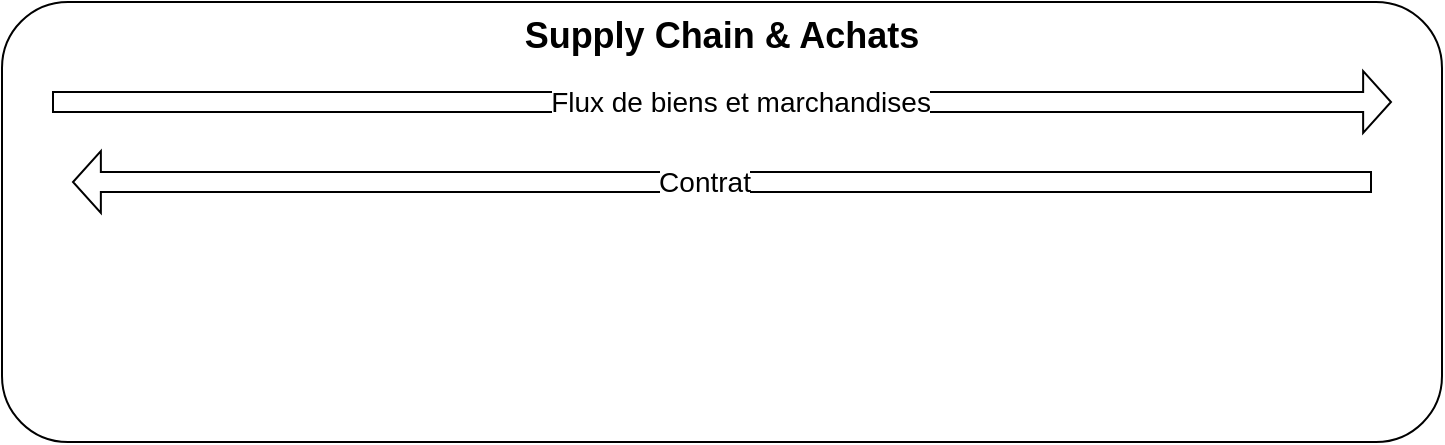 <mxfile version="26.0.6" pages="6">
  <diagram name="Page-1" id="FEj8SYfcT7ym5FK0Dz9W">
    <mxGraphModel dx="934" dy="561" grid="1" gridSize="10" guides="1" tooltips="1" connect="1" arrows="1" fold="1" page="1" pageScale="1" pageWidth="827" pageHeight="1169" math="0" shadow="0">
      <root>
        <mxCell id="0" />
        <mxCell id="1" parent="0" />
        <mxCell id="PECQSQRH2D3EpLsyw-6w-1" value="&lt;font style=&quot;font-size: 18px;&quot;&gt;&lt;b&gt;Supply Chain &amp;amp; Achats&lt;/b&gt;&lt;/font&gt;" style="rounded=1;whiteSpace=wrap;html=1;verticalAlign=top;" vertex="1" parent="1">
          <mxGeometry x="40" y="120" width="720" height="220" as="geometry" />
        </mxCell>
        <mxCell id="PECQSQRH2D3EpLsyw-6w-2" value="" style="shape=flexArrow;endArrow=classic;html=1;rounded=0;endWidth=20;endSize=4.31;" edge="1" parent="1">
          <mxGeometry width="50" height="50" relative="1" as="geometry">
            <mxPoint x="65" y="170" as="sourcePoint" />
            <mxPoint x="735" y="170" as="targetPoint" />
          </mxGeometry>
        </mxCell>
        <mxCell id="PECQSQRH2D3EpLsyw-6w-3" value="&lt;font style=&quot;font-size: 14px;&quot;&gt;Flux de biens et marchandises&lt;/font&gt;" style="edgeLabel;html=1;align=center;verticalAlign=middle;resizable=0;points=[];" vertex="1" connectable="0" parent="PECQSQRH2D3EpLsyw-6w-2">
          <mxGeometry x="0.027" relative="1" as="geometry">
            <mxPoint as="offset" />
          </mxGeometry>
        </mxCell>
        <mxCell id="PECQSQRH2D3EpLsyw-6w-4" value="" style="shape=flexArrow;endArrow=classic;html=1;rounded=0;endWidth=20;endSize=4.31;" edge="1" parent="1">
          <mxGeometry width="50" height="50" relative="1" as="geometry">
            <mxPoint x="725" y="210" as="sourcePoint" />
            <mxPoint x="75" y="210" as="targetPoint" />
          </mxGeometry>
        </mxCell>
        <mxCell id="PECQSQRH2D3EpLsyw-6w-5" value="&lt;font style=&quot;font-size: 14px;&quot;&gt;Contrat&lt;/font&gt;" style="edgeLabel;html=1;align=center;verticalAlign=middle;resizable=0;points=[];" vertex="1" connectable="0" parent="PECQSQRH2D3EpLsyw-6w-4">
          <mxGeometry x="0.027" relative="1" as="geometry">
            <mxPoint as="offset" />
          </mxGeometry>
        </mxCell>
      </root>
    </mxGraphModel>
  </diagram>
  <diagram id="I5W58rJARFd3eU99LwDi" name="Page-2">
    <mxGraphModel dx="934" dy="561" grid="1" gridSize="10" guides="1" tooltips="1" connect="1" arrows="1" fold="1" page="1" pageScale="1" pageWidth="827" pageHeight="1169" math="0" shadow="0">
      <root>
        <mxCell id="0" />
        <mxCell id="1" parent="0" />
        <mxCell id="zc_2bdN_0HwM4fu7Osdi-1" value="&lt;font style=&quot;font-size: 18px;&quot;&gt;&lt;b&gt;Supply Chain &amp;amp; Achats&lt;/b&gt;&lt;/font&gt;" style="rounded=1;whiteSpace=wrap;html=1;verticalAlign=top;" vertex="1" parent="1">
          <mxGeometry x="40" y="120" width="720" height="220" as="geometry" />
        </mxCell>
        <mxCell id="zc_2bdN_0HwM4fu7Osdi-2" value="" style="shape=flexArrow;endArrow=classic;html=1;rounded=0;endWidth=20;endSize=4.31;" edge="1" parent="1">
          <mxGeometry width="50" height="50" relative="1" as="geometry">
            <mxPoint x="65" y="170" as="sourcePoint" />
            <mxPoint x="735" y="170" as="targetPoint" />
          </mxGeometry>
        </mxCell>
        <mxCell id="zc_2bdN_0HwM4fu7Osdi-3" value="&lt;font style=&quot;font-size: 14px;&quot;&gt;Flux de biens et marchandises&lt;/font&gt;" style="edgeLabel;html=1;align=center;verticalAlign=middle;resizable=0;points=[];" vertex="1" connectable="0" parent="zc_2bdN_0HwM4fu7Osdi-2">
          <mxGeometry x="0.027" relative="1" as="geometry">
            <mxPoint as="offset" />
          </mxGeometry>
        </mxCell>
        <mxCell id="zc_2bdN_0HwM4fu7Osdi-4" value="" style="shape=flexArrow;endArrow=classic;html=1;rounded=0;endWidth=20;endSize=4.31;" edge="1" parent="1">
          <mxGeometry width="50" height="50" relative="1" as="geometry">
            <mxPoint x="725" y="210" as="sourcePoint" />
            <mxPoint x="75" y="210" as="targetPoint" />
          </mxGeometry>
        </mxCell>
        <mxCell id="zc_2bdN_0HwM4fu7Osdi-5" value="&lt;font style=&quot;font-size: 14px;&quot;&gt;Contrat&lt;/font&gt;" style="edgeLabel;html=1;align=center;verticalAlign=middle;resizable=0;points=[];" vertex="1" connectable="0" parent="zc_2bdN_0HwM4fu7Osdi-4">
          <mxGeometry x="0.027" relative="1" as="geometry">
            <mxPoint as="offset" />
          </mxGeometry>
        </mxCell>
        <mxCell id="I6FpOOZyX8CSLiueYgwk-1" value="" style="shape=flexArrow;endArrow=classic;html=1;rounded=0;endWidth=20;endSize=4.31;startArrow=block;" edge="1" parent="1">
          <mxGeometry width="50" height="50" relative="1" as="geometry">
            <mxPoint x="725" y="260" as="sourcePoint" />
            <mxPoint x="75" y="260" as="targetPoint" />
          </mxGeometry>
        </mxCell>
        <mxCell id="I6FpOOZyX8CSLiueYgwk-2" value="&lt;font style=&quot;font-size: 14px;&quot;&gt;Données&lt;/font&gt;" style="edgeLabel;html=1;align=center;verticalAlign=middle;resizable=0;points=[];" vertex="1" connectable="0" parent="I6FpOOZyX8CSLiueYgwk-1">
          <mxGeometry x="0.027" relative="1" as="geometry">
            <mxPoint as="offset" />
          </mxGeometry>
        </mxCell>
      </root>
    </mxGraphModel>
  </diagram>
  <diagram id="gNcau22v48XEv5VYpkLj" name="Page-3">
    <mxGraphModel dx="934" dy="561" grid="1" gridSize="10" guides="1" tooltips="1" connect="1" arrows="1" fold="1" page="1" pageScale="1" pageWidth="827" pageHeight="1169" math="0" shadow="0">
      <root>
        <mxCell id="0" />
        <mxCell id="1" parent="0" />
        <mxCell id="pX1nSVHZ_G_eWYMl1SDF-1" value="&lt;font style=&quot;font-size: 18px;&quot;&gt;&lt;b&gt;Supply Chain &amp;amp; Achats&lt;/b&gt;&lt;/font&gt;" style="rounded=1;whiteSpace=wrap;html=1;verticalAlign=top;" vertex="1" parent="1">
          <mxGeometry x="40" y="80" width="720" height="220" as="geometry" />
        </mxCell>
        <mxCell id="pX1nSVHZ_G_eWYMl1SDF-8" value="Cadre Juridique" style="rounded=0;whiteSpace=wrap;html=1;strokeWidth=3;fontSize=14;verticalAlign=bottom;fillColor=#dae8fc;strokeColor=#6c8ebf;fillStyle=hatch;" vertex="1" parent="1">
          <mxGeometry x="50" y="110" width="700" height="150" as="geometry" />
        </mxCell>
        <mxCell id="pX1nSVHZ_G_eWYMl1SDF-2" value="" style="shape=flexArrow;endArrow=classic;html=1;rounded=0;endWidth=20;endSize=4.31;" edge="1" parent="1">
          <mxGeometry width="50" height="50" relative="1" as="geometry">
            <mxPoint x="65" y="130" as="sourcePoint" />
            <mxPoint x="735" y="130" as="targetPoint" />
          </mxGeometry>
        </mxCell>
        <mxCell id="pX1nSVHZ_G_eWYMl1SDF-3" value="&lt;font style=&quot;font-size: 14px;&quot;&gt;Flux de biens et marchandises&lt;/font&gt;" style="edgeLabel;html=1;align=center;verticalAlign=middle;resizable=0;points=[];" vertex="1" connectable="0" parent="pX1nSVHZ_G_eWYMl1SDF-2">
          <mxGeometry x="0.027" relative="1" as="geometry">
            <mxPoint as="offset" />
          </mxGeometry>
        </mxCell>
        <mxCell id="pX1nSVHZ_G_eWYMl1SDF-4" value="" style="shape=flexArrow;endArrow=classic;html=1;rounded=0;endWidth=20;endSize=4.31;" edge="1" parent="1">
          <mxGeometry width="50" height="50" relative="1" as="geometry">
            <mxPoint x="725" y="170" as="sourcePoint" />
            <mxPoint x="75" y="170" as="targetPoint" />
          </mxGeometry>
        </mxCell>
        <mxCell id="pX1nSVHZ_G_eWYMl1SDF-5" value="&lt;font style=&quot;font-size: 14px;&quot;&gt;Contrat&lt;/font&gt;" style="edgeLabel;html=1;align=center;verticalAlign=middle;resizable=0;points=[];" vertex="1" connectable="0" parent="pX1nSVHZ_G_eWYMl1SDF-4">
          <mxGeometry x="0.027" relative="1" as="geometry">
            <mxPoint as="offset" />
          </mxGeometry>
        </mxCell>
        <mxCell id="pX1nSVHZ_G_eWYMl1SDF-6" value="" style="shape=flexArrow;endArrow=classic;html=1;rounded=0;endWidth=20;endSize=4.31;startArrow=block;" edge="1" parent="1">
          <mxGeometry width="50" height="50" relative="1" as="geometry">
            <mxPoint x="725" y="220" as="sourcePoint" />
            <mxPoint x="75" y="220" as="targetPoint" />
          </mxGeometry>
        </mxCell>
        <mxCell id="pX1nSVHZ_G_eWYMl1SDF-7" value="&lt;font style=&quot;font-size: 14px;&quot;&gt;Données&lt;/font&gt;" style="edgeLabel;html=1;align=center;verticalAlign=middle;resizable=0;points=[];" vertex="1" connectable="0" parent="pX1nSVHZ_G_eWYMl1SDF-6">
          <mxGeometry x="0.027" relative="1" as="geometry">
            <mxPoint as="offset" />
          </mxGeometry>
        </mxCell>
      </root>
    </mxGraphModel>
  </diagram>
  <diagram id="6WyhwR7r-DdInlbnQpfD" name="Page-4">
    <mxGraphModel dx="934" dy="561" grid="1" gridSize="10" guides="1" tooltips="1" connect="1" arrows="1" fold="1" page="1" pageScale="1" pageWidth="827" pageHeight="1169" math="0" shadow="0">
      <root>
        <mxCell id="0" />
        <mxCell id="1" parent="0" />
        <mxCell id="nvFxvt0g25EX7el5ChEo-9" value="" style="group" vertex="1" connectable="0" parent="1">
          <mxGeometry x="40" y="80" width="250" height="140" as="geometry" />
        </mxCell>
        <mxCell id="nvFxvt0g25EX7el5ChEo-1" value="&lt;b&gt;Sous-traitant&amp;nbsp; Rang 3&lt;/b&gt;" style="rounded=1;whiteSpace=wrap;html=1;verticalAlign=top;" vertex="1" parent="nvFxvt0g25EX7el5ChEo-9">
          <mxGeometry width="250.0" height="140" as="geometry" />
        </mxCell>
        <mxCell id="nvFxvt0g25EX7el5ChEo-2" value="Cadre Juridique" style="rounded=0;whiteSpace=wrap;html=1;strokeWidth=3;fontSize=14;verticalAlign=bottom;fillColor=#dae8fc;strokeColor=#6c8ebf;fillStyle=hatch;" vertex="1" parent="nvFxvt0g25EX7el5ChEo-9">
          <mxGeometry x="3.472" y="19.091" width="243.056" height="95.455" as="geometry" />
        </mxCell>
        <mxCell id="nvFxvt0g25EX7el5ChEo-3" value="" style="shape=flexArrow;endArrow=classic;html=1;rounded=0;endWidth=20;endSize=4.31;" edge="1" parent="nvFxvt0g25EX7el5ChEo-9">
          <mxGeometry width="50" height="50" relative="1" as="geometry">
            <mxPoint x="8.681" y="31.818" as="sourcePoint" />
            <mxPoint x="241.319" y="31.818" as="targetPoint" />
          </mxGeometry>
        </mxCell>
        <mxCell id="nvFxvt0g25EX7el5ChEo-4" value="&lt;font style=&quot;font-size: 14px;&quot;&gt;Flux de biens et marchandises&lt;/font&gt;" style="edgeLabel;html=1;align=center;verticalAlign=middle;resizable=0;points=[];" vertex="1" connectable="0" parent="nvFxvt0g25EX7el5ChEo-3">
          <mxGeometry x="0.027" relative="1" as="geometry">
            <mxPoint as="offset" />
          </mxGeometry>
        </mxCell>
        <mxCell id="nvFxvt0g25EX7el5ChEo-5" value="" style="shape=flexArrow;endArrow=classic;html=1;rounded=0;endWidth=20;endSize=4.31;" edge="1" parent="nvFxvt0g25EX7el5ChEo-9">
          <mxGeometry width="50" height="50" relative="1" as="geometry">
            <mxPoint x="237.847" y="57.273" as="sourcePoint" />
            <mxPoint x="12.153" y="57.273" as="targetPoint" />
          </mxGeometry>
        </mxCell>
        <mxCell id="nvFxvt0g25EX7el5ChEo-6" value="&lt;font style=&quot;font-size: 14px;&quot;&gt;Contrat&lt;/font&gt;" style="edgeLabel;html=1;align=center;verticalAlign=middle;resizable=0;points=[];" vertex="1" connectable="0" parent="nvFxvt0g25EX7el5ChEo-5">
          <mxGeometry x="0.027" relative="1" as="geometry">
            <mxPoint as="offset" />
          </mxGeometry>
        </mxCell>
        <mxCell id="nvFxvt0g25EX7el5ChEo-7" value="" style="shape=flexArrow;endArrow=classic;html=1;rounded=0;endWidth=20;endSize=4.31;startArrow=block;" edge="1" parent="nvFxvt0g25EX7el5ChEo-9">
          <mxGeometry width="50" height="50" relative="1" as="geometry">
            <mxPoint x="237.847" y="89.091" as="sourcePoint" />
            <mxPoint x="12.153" y="89.091" as="targetPoint" />
          </mxGeometry>
        </mxCell>
        <mxCell id="nvFxvt0g25EX7el5ChEo-8" value="&lt;font style=&quot;font-size: 14px;&quot;&gt;Données&lt;/font&gt;" style="edgeLabel;html=1;align=center;verticalAlign=middle;resizable=0;points=[];" vertex="1" connectable="0" parent="nvFxvt0g25EX7el5ChEo-7">
          <mxGeometry x="0.027" relative="1" as="geometry">
            <mxPoint as="offset" />
          </mxGeometry>
        </mxCell>
        <mxCell id="nvFxvt0g25EX7el5ChEo-19" value="" style="group" vertex="1" connectable="0" parent="1">
          <mxGeometry x="300" y="80" width="250" height="140" as="geometry" />
        </mxCell>
        <mxCell id="nvFxvt0g25EX7el5ChEo-20" value="&lt;b&gt;Sous-traitant Rang 2&lt;/b&gt;" style="rounded=1;whiteSpace=wrap;html=1;verticalAlign=top;" vertex="1" parent="nvFxvt0g25EX7el5ChEo-19">
          <mxGeometry width="250.0" height="140" as="geometry" />
        </mxCell>
        <mxCell id="nvFxvt0g25EX7el5ChEo-21" value="Cadre Juridique" style="rounded=0;whiteSpace=wrap;html=1;strokeWidth=3;fontSize=14;verticalAlign=bottom;fillColor=#dae8fc;strokeColor=#6c8ebf;fillStyle=hatch;" vertex="1" parent="nvFxvt0g25EX7el5ChEo-19">
          <mxGeometry x="3.472" y="19.091" width="243.056" height="95.455" as="geometry" />
        </mxCell>
        <mxCell id="nvFxvt0g25EX7el5ChEo-22" value="" style="shape=flexArrow;endArrow=classic;html=1;rounded=0;endWidth=20;endSize=4.31;" edge="1" parent="nvFxvt0g25EX7el5ChEo-19">
          <mxGeometry width="50" height="50" relative="1" as="geometry">
            <mxPoint x="8.681" y="31.818" as="sourcePoint" />
            <mxPoint x="241.319" y="31.818" as="targetPoint" />
          </mxGeometry>
        </mxCell>
        <mxCell id="nvFxvt0g25EX7el5ChEo-23" value="&lt;font style=&quot;font-size: 14px;&quot;&gt;Flux de biens et marchandises&lt;/font&gt;" style="edgeLabel;html=1;align=center;verticalAlign=middle;resizable=0;points=[];" vertex="1" connectable="0" parent="nvFxvt0g25EX7el5ChEo-22">
          <mxGeometry x="0.027" relative="1" as="geometry">
            <mxPoint as="offset" />
          </mxGeometry>
        </mxCell>
        <mxCell id="nvFxvt0g25EX7el5ChEo-24" value="" style="shape=flexArrow;endArrow=classic;html=1;rounded=0;endWidth=20;endSize=4.31;" edge="1" parent="nvFxvt0g25EX7el5ChEo-19">
          <mxGeometry width="50" height="50" relative="1" as="geometry">
            <mxPoint x="237.847" y="57.273" as="sourcePoint" />
            <mxPoint x="12.153" y="57.273" as="targetPoint" />
          </mxGeometry>
        </mxCell>
        <mxCell id="nvFxvt0g25EX7el5ChEo-25" value="&lt;font style=&quot;font-size: 14px;&quot;&gt;Contrat&lt;/font&gt;" style="edgeLabel;html=1;align=center;verticalAlign=middle;resizable=0;points=[];" vertex="1" connectable="0" parent="nvFxvt0g25EX7el5ChEo-24">
          <mxGeometry x="0.027" relative="1" as="geometry">
            <mxPoint as="offset" />
          </mxGeometry>
        </mxCell>
        <mxCell id="nvFxvt0g25EX7el5ChEo-26" value="" style="shape=flexArrow;endArrow=classic;html=1;rounded=0;endWidth=20;endSize=4.31;startArrow=block;" edge="1" parent="nvFxvt0g25EX7el5ChEo-19">
          <mxGeometry width="50" height="50" relative="1" as="geometry">
            <mxPoint x="237.847" y="89.091" as="sourcePoint" />
            <mxPoint x="12.153" y="89.091" as="targetPoint" />
          </mxGeometry>
        </mxCell>
        <mxCell id="nvFxvt0g25EX7el5ChEo-27" value="&lt;font style=&quot;font-size: 14px;&quot;&gt;Données&lt;/font&gt;" style="edgeLabel;html=1;align=center;verticalAlign=middle;resizable=0;points=[];" vertex="1" connectable="0" parent="nvFxvt0g25EX7el5ChEo-26">
          <mxGeometry x="0.027" relative="1" as="geometry">
            <mxPoint as="offset" />
          </mxGeometry>
        </mxCell>
        <mxCell id="nvFxvt0g25EX7el5ChEo-28" value="" style="group" vertex="1" connectable="0" parent="1">
          <mxGeometry x="560" y="77.82" width="250" height="140" as="geometry" />
        </mxCell>
        <mxCell id="nvFxvt0g25EX7el5ChEo-29" value="&lt;b&gt;Sous-traitant Rang 3&lt;/b&gt;" style="rounded=1;whiteSpace=wrap;html=1;verticalAlign=top;" vertex="1" parent="nvFxvt0g25EX7el5ChEo-28">
          <mxGeometry width="250.0" height="140" as="geometry" />
        </mxCell>
        <mxCell id="nvFxvt0g25EX7el5ChEo-30" value="Cadre Juridique" style="rounded=0;whiteSpace=wrap;html=1;strokeWidth=3;fontSize=14;verticalAlign=bottom;fillColor=#dae8fc;strokeColor=#6c8ebf;fillStyle=hatch;" vertex="1" parent="nvFxvt0g25EX7el5ChEo-28">
          <mxGeometry x="3.472" y="19.091" width="243.056" height="95.455" as="geometry" />
        </mxCell>
        <mxCell id="nvFxvt0g25EX7el5ChEo-31" value="" style="shape=flexArrow;endArrow=classic;html=1;rounded=0;endWidth=20;endSize=4.31;" edge="1" parent="nvFxvt0g25EX7el5ChEo-28">
          <mxGeometry width="50" height="50" relative="1" as="geometry">
            <mxPoint x="8.681" y="31.818" as="sourcePoint" />
            <mxPoint x="241.319" y="31.818" as="targetPoint" />
          </mxGeometry>
        </mxCell>
        <mxCell id="nvFxvt0g25EX7el5ChEo-32" value="&lt;font style=&quot;font-size: 14px;&quot;&gt;Flux de biens et marchandises&lt;/font&gt;" style="edgeLabel;html=1;align=center;verticalAlign=middle;resizable=0;points=[];" vertex="1" connectable="0" parent="nvFxvt0g25EX7el5ChEo-31">
          <mxGeometry x="0.027" relative="1" as="geometry">
            <mxPoint as="offset" />
          </mxGeometry>
        </mxCell>
        <mxCell id="nvFxvt0g25EX7el5ChEo-33" value="" style="shape=flexArrow;endArrow=classic;html=1;rounded=0;endWidth=20;endSize=4.31;" edge="1" parent="nvFxvt0g25EX7el5ChEo-28">
          <mxGeometry width="50" height="50" relative="1" as="geometry">
            <mxPoint x="237.847" y="57.273" as="sourcePoint" />
            <mxPoint x="12.153" y="57.273" as="targetPoint" />
          </mxGeometry>
        </mxCell>
        <mxCell id="nvFxvt0g25EX7el5ChEo-34" value="&lt;font style=&quot;font-size: 14px;&quot;&gt;Contrat&lt;/font&gt;" style="edgeLabel;html=1;align=center;verticalAlign=middle;resizable=0;points=[];" vertex="1" connectable="0" parent="nvFxvt0g25EX7el5ChEo-33">
          <mxGeometry x="0.027" relative="1" as="geometry">
            <mxPoint as="offset" />
          </mxGeometry>
        </mxCell>
        <mxCell id="nvFxvt0g25EX7el5ChEo-35" value="" style="shape=flexArrow;endArrow=classic;html=1;rounded=0;endWidth=20;endSize=4.31;startArrow=block;" edge="1" parent="nvFxvt0g25EX7el5ChEo-28">
          <mxGeometry width="50" height="50" relative="1" as="geometry">
            <mxPoint x="237.847" y="89.091" as="sourcePoint" />
            <mxPoint x="12.153" y="89.091" as="targetPoint" />
          </mxGeometry>
        </mxCell>
        <mxCell id="nvFxvt0g25EX7el5ChEo-36" value="&lt;font style=&quot;font-size: 14px;&quot;&gt;Données&lt;/font&gt;" style="edgeLabel;html=1;align=center;verticalAlign=middle;resizable=0;points=[];" vertex="1" connectable="0" parent="nvFxvt0g25EX7el5ChEo-35">
          <mxGeometry x="0.027" relative="1" as="geometry">
            <mxPoint as="offset" />
          </mxGeometry>
        </mxCell>
        <mxCell id="nvFxvt0g25EX7el5ChEo-37" value="&lt;font style=&quot;font-size: 14px;&quot;&gt;&lt;b&gt;Votre Entreprise&lt;/b&gt;&lt;/font&gt;" style="rounded=1;whiteSpace=wrap;html=1;" vertex="1" parent="1">
          <mxGeometry x="820" y="77.82" width="120" height="142.18" as="geometry" />
        </mxCell>
      </root>
    </mxGraphModel>
  </diagram>
  <diagram id="Qx4FPPfkTNrL1ISJoUr4" name="Page-5">
    <mxGraphModel dx="934" dy="561" grid="1" gridSize="10" guides="1" tooltips="1" connect="1" arrows="1" fold="1" page="1" pageScale="1" pageWidth="827" pageHeight="1169" math="0" shadow="0">
      <root>
        <mxCell id="0" />
        <mxCell id="1" parent="0" />
        <mxCell id="R6vVabXK3M3jd5SGQimi-1" value="" style="group" vertex="1" connectable="0" parent="1">
          <mxGeometry x="40" y="80" width="250" height="140" as="geometry" />
        </mxCell>
        <mxCell id="R6vVabXK3M3jd5SGQimi-2" value="&lt;b&gt;Sous-traitant&amp;nbsp; Rang 3&lt;/b&gt;" style="rounded=1;whiteSpace=wrap;html=1;verticalAlign=top;" vertex="1" parent="R6vVabXK3M3jd5SGQimi-1">
          <mxGeometry width="250.0" height="140" as="geometry" />
        </mxCell>
        <mxCell id="R6vVabXK3M3jd5SGQimi-3" value="Cadre Juridique" style="rounded=0;whiteSpace=wrap;html=1;strokeWidth=3;fontSize=14;verticalAlign=bottom;fillColor=#dae8fc;strokeColor=#6c8ebf;fillStyle=hatch;" vertex="1" parent="R6vVabXK3M3jd5SGQimi-1">
          <mxGeometry x="3.472" y="19.091" width="243.056" height="95.455" as="geometry" />
        </mxCell>
        <mxCell id="R6vVabXK3M3jd5SGQimi-4" value="" style="shape=flexArrow;endArrow=classic;html=1;rounded=0;endWidth=20;endSize=4.31;" edge="1" parent="R6vVabXK3M3jd5SGQimi-1">
          <mxGeometry width="50" height="50" relative="1" as="geometry">
            <mxPoint x="8.681" y="31.818" as="sourcePoint" />
            <mxPoint x="241.319" y="31.818" as="targetPoint" />
          </mxGeometry>
        </mxCell>
        <mxCell id="R6vVabXK3M3jd5SGQimi-5" value="&lt;font style=&quot;font-size: 14px;&quot;&gt;Flux de biens et marchandises&lt;/font&gt;" style="edgeLabel;html=1;align=center;verticalAlign=middle;resizable=0;points=[];" vertex="1" connectable="0" parent="R6vVabXK3M3jd5SGQimi-4">
          <mxGeometry x="0.027" relative="1" as="geometry">
            <mxPoint as="offset" />
          </mxGeometry>
        </mxCell>
        <mxCell id="R6vVabXK3M3jd5SGQimi-6" value="" style="shape=flexArrow;endArrow=classic;html=1;rounded=0;endWidth=20;endSize=4.31;" edge="1" parent="R6vVabXK3M3jd5SGQimi-1">
          <mxGeometry width="50" height="50" relative="1" as="geometry">
            <mxPoint x="237.847" y="57.273" as="sourcePoint" />
            <mxPoint x="12.153" y="57.273" as="targetPoint" />
          </mxGeometry>
        </mxCell>
        <mxCell id="R6vVabXK3M3jd5SGQimi-7" value="&lt;font style=&quot;font-size: 14px;&quot;&gt;Contrat&lt;/font&gt;" style="edgeLabel;html=1;align=center;verticalAlign=middle;resizable=0;points=[];" vertex="1" connectable="0" parent="R6vVabXK3M3jd5SGQimi-6">
          <mxGeometry x="0.027" relative="1" as="geometry">
            <mxPoint as="offset" />
          </mxGeometry>
        </mxCell>
        <mxCell id="R6vVabXK3M3jd5SGQimi-8" value="" style="shape=flexArrow;endArrow=classic;html=1;rounded=0;endWidth=20;endSize=4.31;startArrow=block;" edge="1" parent="R6vVabXK3M3jd5SGQimi-1">
          <mxGeometry width="50" height="50" relative="1" as="geometry">
            <mxPoint x="237.847" y="89.091" as="sourcePoint" />
            <mxPoint x="12.153" y="89.091" as="targetPoint" />
          </mxGeometry>
        </mxCell>
        <mxCell id="R6vVabXK3M3jd5SGQimi-9" value="&lt;font style=&quot;font-size: 14px;&quot;&gt;Données&lt;/font&gt;" style="edgeLabel;html=1;align=center;verticalAlign=middle;resizable=0;points=[];" vertex="1" connectable="0" parent="R6vVabXK3M3jd5SGQimi-8">
          <mxGeometry x="0.027" relative="1" as="geometry">
            <mxPoint as="offset" />
          </mxGeometry>
        </mxCell>
        <mxCell id="R6vVabXK3M3jd5SGQimi-10" value="" style="group" vertex="1" connectable="0" parent="1">
          <mxGeometry x="300" y="80" width="250" height="140" as="geometry" />
        </mxCell>
        <mxCell id="R6vVabXK3M3jd5SGQimi-11" value="&lt;b&gt;Sous-traitant Rang 2&lt;/b&gt;" style="rounded=1;whiteSpace=wrap;html=1;verticalAlign=top;" vertex="1" parent="R6vVabXK3M3jd5SGQimi-10">
          <mxGeometry width="250.0" height="140" as="geometry" />
        </mxCell>
        <mxCell id="R6vVabXK3M3jd5SGQimi-12" value="Cadre Juridique" style="rounded=0;whiteSpace=wrap;html=1;strokeWidth=3;fontSize=14;verticalAlign=bottom;fillColor=#dae8fc;strokeColor=#6c8ebf;fillStyle=hatch;" vertex="1" parent="R6vVabXK3M3jd5SGQimi-10">
          <mxGeometry x="3.472" y="19.091" width="243.056" height="95.455" as="geometry" />
        </mxCell>
        <mxCell id="R6vVabXK3M3jd5SGQimi-13" value="" style="shape=flexArrow;endArrow=classic;html=1;rounded=0;endWidth=20;endSize=4.31;" edge="1" parent="R6vVabXK3M3jd5SGQimi-10">
          <mxGeometry width="50" height="50" relative="1" as="geometry">
            <mxPoint x="8.681" y="31.818" as="sourcePoint" />
            <mxPoint x="241.319" y="31.818" as="targetPoint" />
          </mxGeometry>
        </mxCell>
        <mxCell id="R6vVabXK3M3jd5SGQimi-14" value="&lt;font style=&quot;font-size: 14px;&quot;&gt;Flux de biens et marchandises&lt;/font&gt;" style="edgeLabel;html=1;align=center;verticalAlign=middle;resizable=0;points=[];" vertex="1" connectable="0" parent="R6vVabXK3M3jd5SGQimi-13">
          <mxGeometry x="0.027" relative="1" as="geometry">
            <mxPoint as="offset" />
          </mxGeometry>
        </mxCell>
        <mxCell id="R6vVabXK3M3jd5SGQimi-15" value="" style="shape=flexArrow;endArrow=classic;html=1;rounded=0;endWidth=20;endSize=4.31;" edge="1" parent="R6vVabXK3M3jd5SGQimi-10">
          <mxGeometry width="50" height="50" relative="1" as="geometry">
            <mxPoint x="237.847" y="57.273" as="sourcePoint" />
            <mxPoint x="12.153" y="57.273" as="targetPoint" />
          </mxGeometry>
        </mxCell>
        <mxCell id="R6vVabXK3M3jd5SGQimi-16" value="&lt;font style=&quot;font-size: 14px;&quot;&gt;Contrat&lt;/font&gt;" style="edgeLabel;html=1;align=center;verticalAlign=middle;resizable=0;points=[];" vertex="1" connectable="0" parent="R6vVabXK3M3jd5SGQimi-15">
          <mxGeometry x="0.027" relative="1" as="geometry">
            <mxPoint as="offset" />
          </mxGeometry>
        </mxCell>
        <mxCell id="R6vVabXK3M3jd5SGQimi-17" value="" style="shape=flexArrow;endArrow=classic;html=1;rounded=0;endWidth=20;endSize=4.31;startArrow=block;" edge="1" parent="R6vVabXK3M3jd5SGQimi-10">
          <mxGeometry width="50" height="50" relative="1" as="geometry">
            <mxPoint x="237.847" y="89.091" as="sourcePoint" />
            <mxPoint x="12.153" y="89.091" as="targetPoint" />
          </mxGeometry>
        </mxCell>
        <mxCell id="R6vVabXK3M3jd5SGQimi-18" value="&lt;font style=&quot;font-size: 14px;&quot;&gt;Données&lt;/font&gt;" style="edgeLabel;html=1;align=center;verticalAlign=middle;resizable=0;points=[];" vertex="1" connectable="0" parent="R6vVabXK3M3jd5SGQimi-17">
          <mxGeometry x="0.027" relative="1" as="geometry">
            <mxPoint as="offset" />
          </mxGeometry>
        </mxCell>
        <mxCell id="R6vVabXK3M3jd5SGQimi-19" value="" style="group" vertex="1" connectable="0" parent="1">
          <mxGeometry x="560" y="77.82" width="250" height="140" as="geometry" />
        </mxCell>
        <mxCell id="R6vVabXK3M3jd5SGQimi-20" value="&lt;b&gt;Sous-traitant Rang 1&lt;/b&gt;" style="rounded=1;whiteSpace=wrap;html=1;verticalAlign=top;" vertex="1" parent="R6vVabXK3M3jd5SGQimi-19">
          <mxGeometry width="250.0" height="140" as="geometry" />
        </mxCell>
        <mxCell id="R6vVabXK3M3jd5SGQimi-21" value="Cadre Juridique" style="rounded=0;whiteSpace=wrap;html=1;strokeWidth=3;fontSize=14;verticalAlign=bottom;fillColor=#dae8fc;strokeColor=#6c8ebf;fillStyle=hatch;" vertex="1" parent="R6vVabXK3M3jd5SGQimi-19">
          <mxGeometry x="3.472" y="19.091" width="243.056" height="95.455" as="geometry" />
        </mxCell>
        <mxCell id="R6vVabXK3M3jd5SGQimi-22" value="" style="shape=flexArrow;endArrow=classic;html=1;rounded=0;endWidth=20;endSize=4.31;" edge="1" parent="R6vVabXK3M3jd5SGQimi-19">
          <mxGeometry width="50" height="50" relative="1" as="geometry">
            <mxPoint x="8.681" y="31.818" as="sourcePoint" />
            <mxPoint x="241.319" y="31.818" as="targetPoint" />
          </mxGeometry>
        </mxCell>
        <mxCell id="R6vVabXK3M3jd5SGQimi-23" value="&lt;font style=&quot;font-size: 14px;&quot;&gt;Flux de biens et marchandises&lt;/font&gt;" style="edgeLabel;html=1;align=center;verticalAlign=middle;resizable=0;points=[];" vertex="1" connectable="0" parent="R6vVabXK3M3jd5SGQimi-22">
          <mxGeometry x="0.027" relative="1" as="geometry">
            <mxPoint as="offset" />
          </mxGeometry>
        </mxCell>
        <mxCell id="R6vVabXK3M3jd5SGQimi-24" value="" style="shape=flexArrow;endArrow=classic;html=1;rounded=0;endWidth=20;endSize=4.31;" edge="1" parent="R6vVabXK3M3jd5SGQimi-19">
          <mxGeometry width="50" height="50" relative="1" as="geometry">
            <mxPoint x="237.847" y="57.273" as="sourcePoint" />
            <mxPoint x="12.153" y="57.273" as="targetPoint" />
          </mxGeometry>
        </mxCell>
        <mxCell id="R6vVabXK3M3jd5SGQimi-25" value="&lt;font style=&quot;font-size: 14px;&quot;&gt;Contrat&lt;/font&gt;" style="edgeLabel;html=1;align=center;verticalAlign=middle;resizable=0;points=[];" vertex="1" connectable="0" parent="R6vVabXK3M3jd5SGQimi-24">
          <mxGeometry x="0.027" relative="1" as="geometry">
            <mxPoint as="offset" />
          </mxGeometry>
        </mxCell>
        <mxCell id="R6vVabXK3M3jd5SGQimi-26" value="" style="shape=flexArrow;endArrow=classic;html=1;rounded=0;endWidth=20;endSize=4.31;startArrow=block;" edge="1" parent="R6vVabXK3M3jd5SGQimi-19">
          <mxGeometry width="50" height="50" relative="1" as="geometry">
            <mxPoint x="237.847" y="89.091" as="sourcePoint" />
            <mxPoint x="12.153" y="89.091" as="targetPoint" />
          </mxGeometry>
        </mxCell>
        <mxCell id="R6vVabXK3M3jd5SGQimi-27" value="&lt;font style=&quot;font-size: 14px;&quot;&gt;Données&lt;/font&gt;" style="edgeLabel;html=1;align=center;verticalAlign=middle;resizable=0;points=[];" vertex="1" connectable="0" parent="R6vVabXK3M3jd5SGQimi-26">
          <mxGeometry x="0.027" relative="1" as="geometry">
            <mxPoint as="offset" />
          </mxGeometry>
        </mxCell>
        <mxCell id="R6vVabXK3M3jd5SGQimi-28" value="&lt;font style=&quot;font-size: 14px;&quot;&gt;&lt;b&gt;Votre Entreprise&lt;/b&gt;&lt;/font&gt;" style="rounded=1;whiteSpace=wrap;html=1;" vertex="1" parent="1">
          <mxGeometry x="820" y="77.82" width="120" height="612.18" as="geometry" />
        </mxCell>
        <mxCell id="R6vVabXK3M3jd5SGQimi-29" value="" style="group" vertex="1" connectable="0" parent="1">
          <mxGeometry x="560" y="230" width="250" height="140" as="geometry" />
        </mxCell>
        <mxCell id="R6vVabXK3M3jd5SGQimi-30" value="&lt;b&gt;Sous-traitant Rang 1&lt;/b&gt;" style="rounded=1;whiteSpace=wrap;html=1;verticalAlign=top;" vertex="1" parent="R6vVabXK3M3jd5SGQimi-29">
          <mxGeometry width="250.0" height="140" as="geometry" />
        </mxCell>
        <mxCell id="R6vVabXK3M3jd5SGQimi-31" value="Cadre Juridique" style="rounded=0;whiteSpace=wrap;html=1;strokeWidth=3;fontSize=14;verticalAlign=bottom;fillColor=#dae8fc;strokeColor=#6c8ebf;fillStyle=hatch;" vertex="1" parent="R6vVabXK3M3jd5SGQimi-29">
          <mxGeometry x="3.472" y="19.091" width="243.056" height="95.455" as="geometry" />
        </mxCell>
        <mxCell id="R6vVabXK3M3jd5SGQimi-32" value="" style="shape=flexArrow;endArrow=classic;html=1;rounded=0;endWidth=20;endSize=4.31;" edge="1" parent="R6vVabXK3M3jd5SGQimi-29">
          <mxGeometry width="50" height="50" relative="1" as="geometry">
            <mxPoint x="8.681" y="31.818" as="sourcePoint" />
            <mxPoint x="241.319" y="31.818" as="targetPoint" />
          </mxGeometry>
        </mxCell>
        <mxCell id="R6vVabXK3M3jd5SGQimi-33" value="&lt;font style=&quot;font-size: 14px;&quot;&gt;Flux de biens et marchandises&lt;/font&gt;" style="edgeLabel;html=1;align=center;verticalAlign=middle;resizable=0;points=[];" vertex="1" connectable="0" parent="R6vVabXK3M3jd5SGQimi-32">
          <mxGeometry x="0.027" relative="1" as="geometry">
            <mxPoint as="offset" />
          </mxGeometry>
        </mxCell>
        <mxCell id="R6vVabXK3M3jd5SGQimi-34" value="" style="shape=flexArrow;endArrow=classic;html=1;rounded=0;endWidth=20;endSize=4.31;" edge="1" parent="R6vVabXK3M3jd5SGQimi-29">
          <mxGeometry width="50" height="50" relative="1" as="geometry">
            <mxPoint x="237.847" y="57.273" as="sourcePoint" />
            <mxPoint x="12.153" y="57.273" as="targetPoint" />
          </mxGeometry>
        </mxCell>
        <mxCell id="R6vVabXK3M3jd5SGQimi-35" value="&lt;font style=&quot;font-size: 14px;&quot;&gt;Contrat&lt;/font&gt;" style="edgeLabel;html=1;align=center;verticalAlign=middle;resizable=0;points=[];" vertex="1" connectable="0" parent="R6vVabXK3M3jd5SGQimi-34">
          <mxGeometry x="0.027" relative="1" as="geometry">
            <mxPoint as="offset" />
          </mxGeometry>
        </mxCell>
        <mxCell id="R6vVabXK3M3jd5SGQimi-36" value="" style="shape=flexArrow;endArrow=classic;html=1;rounded=0;endWidth=20;endSize=4.31;startArrow=block;" edge="1" parent="R6vVabXK3M3jd5SGQimi-29">
          <mxGeometry width="50" height="50" relative="1" as="geometry">
            <mxPoint x="237.847" y="89.091" as="sourcePoint" />
            <mxPoint x="12.153" y="89.091" as="targetPoint" />
          </mxGeometry>
        </mxCell>
        <mxCell id="R6vVabXK3M3jd5SGQimi-37" value="&lt;font style=&quot;font-size: 14px;&quot;&gt;Données&lt;/font&gt;" style="edgeLabel;html=1;align=center;verticalAlign=middle;resizable=0;points=[];" vertex="1" connectable="0" parent="R6vVabXK3M3jd5SGQimi-36">
          <mxGeometry x="0.027" relative="1" as="geometry">
            <mxPoint as="offset" />
          </mxGeometry>
        </mxCell>
        <mxCell id="R6vVabXK3M3jd5SGQimi-38" value="" style="group" vertex="1" connectable="0" parent="1">
          <mxGeometry x="43" y="230" width="250" height="140" as="geometry" />
        </mxCell>
        <mxCell id="R6vVabXK3M3jd5SGQimi-39" value="&lt;b&gt;Sous-traitant&amp;nbsp; Rang 3&lt;/b&gt;" style="rounded=1;whiteSpace=wrap;html=1;verticalAlign=top;" vertex="1" parent="R6vVabXK3M3jd5SGQimi-38">
          <mxGeometry width="250.0" height="140" as="geometry" />
        </mxCell>
        <mxCell id="R6vVabXK3M3jd5SGQimi-40" value="Cadre Juridique" style="rounded=0;whiteSpace=wrap;html=1;strokeWidth=3;fontSize=14;verticalAlign=bottom;fillColor=#dae8fc;strokeColor=#6c8ebf;fillStyle=hatch;" vertex="1" parent="R6vVabXK3M3jd5SGQimi-38">
          <mxGeometry x="3.472" y="19.091" width="243.056" height="95.455" as="geometry" />
        </mxCell>
        <mxCell id="R6vVabXK3M3jd5SGQimi-41" value="" style="shape=flexArrow;endArrow=classic;html=1;rounded=0;endWidth=20;endSize=4.31;" edge="1" parent="R6vVabXK3M3jd5SGQimi-38">
          <mxGeometry width="50" height="50" relative="1" as="geometry">
            <mxPoint x="8.681" y="31.818" as="sourcePoint" />
            <mxPoint x="241.319" y="31.818" as="targetPoint" />
          </mxGeometry>
        </mxCell>
        <mxCell id="R6vVabXK3M3jd5SGQimi-42" value="&lt;font style=&quot;font-size: 14px;&quot;&gt;Flux de biens et marchandises&lt;/font&gt;" style="edgeLabel;html=1;align=center;verticalAlign=middle;resizable=0;points=[];" vertex="1" connectable="0" parent="R6vVabXK3M3jd5SGQimi-41">
          <mxGeometry x="0.027" relative="1" as="geometry">
            <mxPoint as="offset" />
          </mxGeometry>
        </mxCell>
        <mxCell id="R6vVabXK3M3jd5SGQimi-43" value="" style="shape=flexArrow;endArrow=classic;html=1;rounded=0;endWidth=20;endSize=4.31;" edge="1" parent="R6vVabXK3M3jd5SGQimi-38">
          <mxGeometry width="50" height="50" relative="1" as="geometry">
            <mxPoint x="237.847" y="57.273" as="sourcePoint" />
            <mxPoint x="12.153" y="57.273" as="targetPoint" />
          </mxGeometry>
        </mxCell>
        <mxCell id="R6vVabXK3M3jd5SGQimi-44" value="&lt;font style=&quot;font-size: 14px;&quot;&gt;Contrat&lt;/font&gt;" style="edgeLabel;html=1;align=center;verticalAlign=middle;resizable=0;points=[];" vertex="1" connectable="0" parent="R6vVabXK3M3jd5SGQimi-43">
          <mxGeometry x="0.027" relative="1" as="geometry">
            <mxPoint as="offset" />
          </mxGeometry>
        </mxCell>
        <mxCell id="R6vVabXK3M3jd5SGQimi-45" value="" style="shape=flexArrow;endArrow=classic;html=1;rounded=0;endWidth=20;endSize=4.31;startArrow=block;" edge="1" parent="R6vVabXK3M3jd5SGQimi-38">
          <mxGeometry width="50" height="50" relative="1" as="geometry">
            <mxPoint x="237.847" y="89.091" as="sourcePoint" />
            <mxPoint x="12.153" y="89.091" as="targetPoint" />
          </mxGeometry>
        </mxCell>
        <mxCell id="R6vVabXK3M3jd5SGQimi-46" value="&lt;font style=&quot;font-size: 14px;&quot;&gt;Données&lt;/font&gt;" style="edgeLabel;html=1;align=center;verticalAlign=middle;resizable=0;points=[];" vertex="1" connectable="0" parent="R6vVabXK3M3jd5SGQimi-45">
          <mxGeometry x="0.027" relative="1" as="geometry">
            <mxPoint as="offset" />
          </mxGeometry>
        </mxCell>
        <mxCell id="R6vVabXK3M3jd5SGQimi-47" value="" style="group" vertex="1" connectable="0" parent="1">
          <mxGeometry x="303" y="230" width="250" height="140" as="geometry" />
        </mxCell>
        <mxCell id="R6vVabXK3M3jd5SGQimi-48" value="&lt;b&gt;Sous-traitant Rang 2&lt;/b&gt;" style="rounded=1;whiteSpace=wrap;html=1;verticalAlign=top;" vertex="1" parent="R6vVabXK3M3jd5SGQimi-47">
          <mxGeometry width="250.0" height="140" as="geometry" />
        </mxCell>
        <mxCell id="R6vVabXK3M3jd5SGQimi-49" value="Cadre Juridique" style="rounded=0;whiteSpace=wrap;html=1;strokeWidth=3;fontSize=14;verticalAlign=bottom;fillColor=#dae8fc;strokeColor=#6c8ebf;fillStyle=hatch;" vertex="1" parent="R6vVabXK3M3jd5SGQimi-47">
          <mxGeometry x="3.472" y="19.091" width="243.056" height="95.455" as="geometry" />
        </mxCell>
        <mxCell id="R6vVabXK3M3jd5SGQimi-50" value="" style="shape=flexArrow;endArrow=classic;html=1;rounded=0;endWidth=20;endSize=4.31;" edge="1" parent="R6vVabXK3M3jd5SGQimi-47">
          <mxGeometry width="50" height="50" relative="1" as="geometry">
            <mxPoint x="8.681" y="31.818" as="sourcePoint" />
            <mxPoint x="241.319" y="31.818" as="targetPoint" />
          </mxGeometry>
        </mxCell>
        <mxCell id="R6vVabXK3M3jd5SGQimi-51" value="&lt;font style=&quot;font-size: 14px;&quot;&gt;Flux de biens et marchandises&lt;/font&gt;" style="edgeLabel;html=1;align=center;verticalAlign=middle;resizable=0;points=[];" vertex="1" connectable="0" parent="R6vVabXK3M3jd5SGQimi-50">
          <mxGeometry x="0.027" relative="1" as="geometry">
            <mxPoint as="offset" />
          </mxGeometry>
        </mxCell>
        <mxCell id="R6vVabXK3M3jd5SGQimi-52" value="" style="shape=flexArrow;endArrow=classic;html=1;rounded=0;endWidth=20;endSize=4.31;" edge="1" parent="R6vVabXK3M3jd5SGQimi-47">
          <mxGeometry width="50" height="50" relative="1" as="geometry">
            <mxPoint x="237.847" y="57.273" as="sourcePoint" />
            <mxPoint x="12.153" y="57.273" as="targetPoint" />
          </mxGeometry>
        </mxCell>
        <mxCell id="R6vVabXK3M3jd5SGQimi-53" value="&lt;font style=&quot;font-size: 14px;&quot;&gt;Contrat&lt;/font&gt;" style="edgeLabel;html=1;align=center;verticalAlign=middle;resizable=0;points=[];" vertex="1" connectable="0" parent="R6vVabXK3M3jd5SGQimi-52">
          <mxGeometry x="0.027" relative="1" as="geometry">
            <mxPoint as="offset" />
          </mxGeometry>
        </mxCell>
        <mxCell id="R6vVabXK3M3jd5SGQimi-54" value="" style="shape=flexArrow;endArrow=classic;html=1;rounded=0;endWidth=20;endSize=4.31;startArrow=block;" edge="1" parent="R6vVabXK3M3jd5SGQimi-47">
          <mxGeometry width="50" height="50" relative="1" as="geometry">
            <mxPoint x="237.847" y="89.091" as="sourcePoint" />
            <mxPoint x="12.153" y="89.091" as="targetPoint" />
          </mxGeometry>
        </mxCell>
        <mxCell id="R6vVabXK3M3jd5SGQimi-55" value="&lt;font style=&quot;font-size: 14px;&quot;&gt;Données&lt;/font&gt;" style="edgeLabel;html=1;align=center;verticalAlign=middle;resizable=0;points=[];" vertex="1" connectable="0" parent="R6vVabXK3M3jd5SGQimi-54">
          <mxGeometry x="0.027" relative="1" as="geometry">
            <mxPoint as="offset" />
          </mxGeometry>
        </mxCell>
        <mxCell id="R6vVabXK3M3jd5SGQimi-56" value="" style="group" vertex="1" connectable="0" parent="1">
          <mxGeometry x="40" y="392.18" width="250" height="140" as="geometry" />
        </mxCell>
        <mxCell id="R6vVabXK3M3jd5SGQimi-57" value="&lt;b&gt;Sous-traitant&amp;nbsp; Rang 3&lt;/b&gt;" style="rounded=1;whiteSpace=wrap;html=1;verticalAlign=top;" vertex="1" parent="R6vVabXK3M3jd5SGQimi-56">
          <mxGeometry width="250.0" height="140" as="geometry" />
        </mxCell>
        <mxCell id="R6vVabXK3M3jd5SGQimi-58" value="Cadre Juridique" style="rounded=0;whiteSpace=wrap;html=1;strokeWidth=3;fontSize=14;verticalAlign=bottom;fillColor=#dae8fc;strokeColor=#6c8ebf;fillStyle=hatch;" vertex="1" parent="R6vVabXK3M3jd5SGQimi-56">
          <mxGeometry x="3.472" y="19.091" width="243.056" height="95.455" as="geometry" />
        </mxCell>
        <mxCell id="R6vVabXK3M3jd5SGQimi-59" value="" style="shape=flexArrow;endArrow=classic;html=1;rounded=0;endWidth=20;endSize=4.31;" edge="1" parent="R6vVabXK3M3jd5SGQimi-56">
          <mxGeometry width="50" height="50" relative="1" as="geometry">
            <mxPoint x="8.681" y="31.818" as="sourcePoint" />
            <mxPoint x="241.319" y="31.818" as="targetPoint" />
          </mxGeometry>
        </mxCell>
        <mxCell id="R6vVabXK3M3jd5SGQimi-60" value="&lt;font style=&quot;font-size: 14px;&quot;&gt;Flux de biens et marchandises&lt;/font&gt;" style="edgeLabel;html=1;align=center;verticalAlign=middle;resizable=0;points=[];" vertex="1" connectable="0" parent="R6vVabXK3M3jd5SGQimi-59">
          <mxGeometry x="0.027" relative="1" as="geometry">
            <mxPoint as="offset" />
          </mxGeometry>
        </mxCell>
        <mxCell id="R6vVabXK3M3jd5SGQimi-61" value="" style="shape=flexArrow;endArrow=classic;html=1;rounded=0;endWidth=20;endSize=4.31;" edge="1" parent="R6vVabXK3M3jd5SGQimi-56">
          <mxGeometry width="50" height="50" relative="1" as="geometry">
            <mxPoint x="237.847" y="57.273" as="sourcePoint" />
            <mxPoint x="12.153" y="57.273" as="targetPoint" />
          </mxGeometry>
        </mxCell>
        <mxCell id="R6vVabXK3M3jd5SGQimi-62" value="&lt;font style=&quot;font-size: 14px;&quot;&gt;Contrat&lt;/font&gt;" style="edgeLabel;html=1;align=center;verticalAlign=middle;resizable=0;points=[];" vertex="1" connectable="0" parent="R6vVabXK3M3jd5SGQimi-61">
          <mxGeometry x="0.027" relative="1" as="geometry">
            <mxPoint as="offset" />
          </mxGeometry>
        </mxCell>
        <mxCell id="R6vVabXK3M3jd5SGQimi-63" value="" style="shape=flexArrow;endArrow=classic;html=1;rounded=0;endWidth=20;endSize=4.31;startArrow=block;" edge="1" parent="R6vVabXK3M3jd5SGQimi-56">
          <mxGeometry width="50" height="50" relative="1" as="geometry">
            <mxPoint x="237.847" y="89.091" as="sourcePoint" />
            <mxPoint x="12.153" y="89.091" as="targetPoint" />
          </mxGeometry>
        </mxCell>
        <mxCell id="R6vVabXK3M3jd5SGQimi-64" value="&lt;font style=&quot;font-size: 14px;&quot;&gt;Données&lt;/font&gt;" style="edgeLabel;html=1;align=center;verticalAlign=middle;resizable=0;points=[];" vertex="1" connectable="0" parent="R6vVabXK3M3jd5SGQimi-63">
          <mxGeometry x="0.027" relative="1" as="geometry">
            <mxPoint as="offset" />
          </mxGeometry>
        </mxCell>
        <mxCell id="R6vVabXK3M3jd5SGQimi-65" value="" style="group" vertex="1" connectable="0" parent="1">
          <mxGeometry x="300" y="392.18" width="250" height="140" as="geometry" />
        </mxCell>
        <mxCell id="R6vVabXK3M3jd5SGQimi-66" value="&lt;b&gt;Sous-traitant Rang 2&lt;/b&gt;" style="rounded=1;whiteSpace=wrap;html=1;verticalAlign=top;" vertex="1" parent="R6vVabXK3M3jd5SGQimi-65">
          <mxGeometry width="250.0" height="140" as="geometry" />
        </mxCell>
        <mxCell id="R6vVabXK3M3jd5SGQimi-67" value="Cadre Juridique" style="rounded=0;whiteSpace=wrap;html=1;strokeWidth=3;fontSize=14;verticalAlign=bottom;fillColor=#dae8fc;strokeColor=#6c8ebf;fillStyle=hatch;" vertex="1" parent="R6vVabXK3M3jd5SGQimi-65">
          <mxGeometry x="3.472" y="19.091" width="243.056" height="95.455" as="geometry" />
        </mxCell>
        <mxCell id="R6vVabXK3M3jd5SGQimi-68" value="" style="shape=flexArrow;endArrow=classic;html=1;rounded=0;endWidth=20;endSize=4.31;" edge="1" parent="R6vVabXK3M3jd5SGQimi-65">
          <mxGeometry width="50" height="50" relative="1" as="geometry">
            <mxPoint x="8.681" y="31.818" as="sourcePoint" />
            <mxPoint x="241.319" y="31.818" as="targetPoint" />
          </mxGeometry>
        </mxCell>
        <mxCell id="R6vVabXK3M3jd5SGQimi-69" value="&lt;font style=&quot;font-size: 14px;&quot;&gt;Flux de biens et marchandises&lt;/font&gt;" style="edgeLabel;html=1;align=center;verticalAlign=middle;resizable=0;points=[];" vertex="1" connectable="0" parent="R6vVabXK3M3jd5SGQimi-68">
          <mxGeometry x="0.027" relative="1" as="geometry">
            <mxPoint as="offset" />
          </mxGeometry>
        </mxCell>
        <mxCell id="R6vVabXK3M3jd5SGQimi-70" value="" style="shape=flexArrow;endArrow=classic;html=1;rounded=0;endWidth=20;endSize=4.31;" edge="1" parent="R6vVabXK3M3jd5SGQimi-65">
          <mxGeometry width="50" height="50" relative="1" as="geometry">
            <mxPoint x="237.847" y="57.273" as="sourcePoint" />
            <mxPoint x="12.153" y="57.273" as="targetPoint" />
          </mxGeometry>
        </mxCell>
        <mxCell id="R6vVabXK3M3jd5SGQimi-71" value="&lt;font style=&quot;font-size: 14px;&quot;&gt;Contrat&lt;/font&gt;" style="edgeLabel;html=1;align=center;verticalAlign=middle;resizable=0;points=[];" vertex="1" connectable="0" parent="R6vVabXK3M3jd5SGQimi-70">
          <mxGeometry x="0.027" relative="1" as="geometry">
            <mxPoint as="offset" />
          </mxGeometry>
        </mxCell>
        <mxCell id="R6vVabXK3M3jd5SGQimi-72" value="" style="shape=flexArrow;endArrow=classic;html=1;rounded=0;endWidth=20;endSize=4.31;startArrow=block;" edge="1" parent="R6vVabXK3M3jd5SGQimi-65">
          <mxGeometry width="50" height="50" relative="1" as="geometry">
            <mxPoint x="237.847" y="89.091" as="sourcePoint" />
            <mxPoint x="12.153" y="89.091" as="targetPoint" />
          </mxGeometry>
        </mxCell>
        <mxCell id="R6vVabXK3M3jd5SGQimi-73" value="&lt;font style=&quot;font-size: 14px;&quot;&gt;Données&lt;/font&gt;" style="edgeLabel;html=1;align=center;verticalAlign=middle;resizable=0;points=[];" vertex="1" connectable="0" parent="R6vVabXK3M3jd5SGQimi-72">
          <mxGeometry x="0.027" relative="1" as="geometry">
            <mxPoint as="offset" />
          </mxGeometry>
        </mxCell>
        <mxCell id="R6vVabXK3M3jd5SGQimi-74" value="" style="group" vertex="1" connectable="0" parent="1">
          <mxGeometry x="560" y="390" width="250" height="140" as="geometry" />
        </mxCell>
        <mxCell id="R6vVabXK3M3jd5SGQimi-75" value="&lt;b&gt;Sous-traitant Rang 1&lt;/b&gt;" style="rounded=1;whiteSpace=wrap;html=1;verticalAlign=top;" vertex="1" parent="R6vVabXK3M3jd5SGQimi-74">
          <mxGeometry width="250.0" height="140" as="geometry" />
        </mxCell>
        <mxCell id="R6vVabXK3M3jd5SGQimi-76" value="Cadre Juridique" style="rounded=0;whiteSpace=wrap;html=1;strokeWidth=3;fontSize=14;verticalAlign=bottom;fillColor=#dae8fc;strokeColor=#6c8ebf;fillStyle=hatch;" vertex="1" parent="R6vVabXK3M3jd5SGQimi-74">
          <mxGeometry x="3.472" y="19.091" width="243.056" height="95.455" as="geometry" />
        </mxCell>
        <mxCell id="R6vVabXK3M3jd5SGQimi-77" value="" style="shape=flexArrow;endArrow=classic;html=1;rounded=0;endWidth=20;endSize=4.31;" edge="1" parent="R6vVabXK3M3jd5SGQimi-74">
          <mxGeometry width="50" height="50" relative="1" as="geometry">
            <mxPoint x="8.681" y="31.818" as="sourcePoint" />
            <mxPoint x="241.319" y="31.818" as="targetPoint" />
          </mxGeometry>
        </mxCell>
        <mxCell id="R6vVabXK3M3jd5SGQimi-78" value="&lt;font style=&quot;font-size: 14px;&quot;&gt;Flux de biens et marchandises&lt;/font&gt;" style="edgeLabel;html=1;align=center;verticalAlign=middle;resizable=0;points=[];" vertex="1" connectable="0" parent="R6vVabXK3M3jd5SGQimi-77">
          <mxGeometry x="0.027" relative="1" as="geometry">
            <mxPoint as="offset" />
          </mxGeometry>
        </mxCell>
        <mxCell id="R6vVabXK3M3jd5SGQimi-79" value="" style="shape=flexArrow;endArrow=classic;html=1;rounded=0;endWidth=20;endSize=4.31;" edge="1" parent="R6vVabXK3M3jd5SGQimi-74">
          <mxGeometry width="50" height="50" relative="1" as="geometry">
            <mxPoint x="237.847" y="57.273" as="sourcePoint" />
            <mxPoint x="12.153" y="57.273" as="targetPoint" />
          </mxGeometry>
        </mxCell>
        <mxCell id="R6vVabXK3M3jd5SGQimi-80" value="&lt;font style=&quot;font-size: 14px;&quot;&gt;Contrat&lt;/font&gt;" style="edgeLabel;html=1;align=center;verticalAlign=middle;resizable=0;points=[];" vertex="1" connectable="0" parent="R6vVabXK3M3jd5SGQimi-79">
          <mxGeometry x="0.027" relative="1" as="geometry">
            <mxPoint as="offset" />
          </mxGeometry>
        </mxCell>
        <mxCell id="R6vVabXK3M3jd5SGQimi-81" value="" style="shape=flexArrow;endArrow=classic;html=1;rounded=0;endWidth=20;endSize=4.31;startArrow=block;" edge="1" parent="R6vVabXK3M3jd5SGQimi-74">
          <mxGeometry width="50" height="50" relative="1" as="geometry">
            <mxPoint x="237.847" y="89.091" as="sourcePoint" />
            <mxPoint x="12.153" y="89.091" as="targetPoint" />
          </mxGeometry>
        </mxCell>
        <mxCell id="R6vVabXK3M3jd5SGQimi-82" value="&lt;font style=&quot;font-size: 14px;&quot;&gt;Données&lt;/font&gt;" style="edgeLabel;html=1;align=center;verticalAlign=middle;resizable=0;points=[];" vertex="1" connectable="0" parent="R6vVabXK3M3jd5SGQimi-81">
          <mxGeometry x="0.027" relative="1" as="geometry">
            <mxPoint as="offset" />
          </mxGeometry>
        </mxCell>
        <mxCell id="R6vVabXK3M3jd5SGQimi-83" value="" style="group" vertex="1" connectable="0" parent="1">
          <mxGeometry x="560" y="542.18" width="250" height="140" as="geometry" />
        </mxCell>
        <mxCell id="R6vVabXK3M3jd5SGQimi-84" value="&lt;b&gt;Sous-traitant Rang 1&lt;/b&gt;" style="rounded=1;whiteSpace=wrap;html=1;verticalAlign=top;" vertex="1" parent="R6vVabXK3M3jd5SGQimi-83">
          <mxGeometry width="250.0" height="140" as="geometry" />
        </mxCell>
        <mxCell id="R6vVabXK3M3jd5SGQimi-85" value="Cadre Juridique" style="rounded=0;whiteSpace=wrap;html=1;strokeWidth=3;fontSize=14;verticalAlign=bottom;fillColor=#dae8fc;strokeColor=#6c8ebf;fillStyle=hatch;" vertex="1" parent="R6vVabXK3M3jd5SGQimi-83">
          <mxGeometry x="3.472" y="19.091" width="243.056" height="95.455" as="geometry" />
        </mxCell>
        <mxCell id="R6vVabXK3M3jd5SGQimi-86" value="" style="shape=flexArrow;endArrow=classic;html=1;rounded=0;endWidth=20;endSize=4.31;" edge="1" parent="R6vVabXK3M3jd5SGQimi-83">
          <mxGeometry width="50" height="50" relative="1" as="geometry">
            <mxPoint x="8.681" y="31.818" as="sourcePoint" />
            <mxPoint x="241.319" y="31.818" as="targetPoint" />
          </mxGeometry>
        </mxCell>
        <mxCell id="R6vVabXK3M3jd5SGQimi-87" value="&lt;font style=&quot;font-size: 14px;&quot;&gt;Flux de biens et marchandises&lt;/font&gt;" style="edgeLabel;html=1;align=center;verticalAlign=middle;resizable=0;points=[];" vertex="1" connectable="0" parent="R6vVabXK3M3jd5SGQimi-86">
          <mxGeometry x="0.027" relative="1" as="geometry">
            <mxPoint as="offset" />
          </mxGeometry>
        </mxCell>
        <mxCell id="R6vVabXK3M3jd5SGQimi-88" value="" style="shape=flexArrow;endArrow=classic;html=1;rounded=0;endWidth=20;endSize=4.31;" edge="1" parent="R6vVabXK3M3jd5SGQimi-83">
          <mxGeometry width="50" height="50" relative="1" as="geometry">
            <mxPoint x="237.847" y="57.273" as="sourcePoint" />
            <mxPoint x="12.153" y="57.273" as="targetPoint" />
          </mxGeometry>
        </mxCell>
        <mxCell id="R6vVabXK3M3jd5SGQimi-89" value="&lt;font style=&quot;font-size: 14px;&quot;&gt;Contrat&lt;/font&gt;" style="edgeLabel;html=1;align=center;verticalAlign=middle;resizable=0;points=[];" vertex="1" connectable="0" parent="R6vVabXK3M3jd5SGQimi-88">
          <mxGeometry x="0.027" relative="1" as="geometry">
            <mxPoint as="offset" />
          </mxGeometry>
        </mxCell>
        <mxCell id="R6vVabXK3M3jd5SGQimi-90" value="" style="shape=flexArrow;endArrow=classic;html=1;rounded=0;endWidth=20;endSize=4.31;startArrow=block;" edge="1" parent="R6vVabXK3M3jd5SGQimi-83">
          <mxGeometry width="50" height="50" relative="1" as="geometry">
            <mxPoint x="237.847" y="89.091" as="sourcePoint" />
            <mxPoint x="12.153" y="89.091" as="targetPoint" />
          </mxGeometry>
        </mxCell>
        <mxCell id="R6vVabXK3M3jd5SGQimi-91" value="&lt;font style=&quot;font-size: 14px;&quot;&gt;Données&lt;/font&gt;" style="edgeLabel;html=1;align=center;verticalAlign=middle;resizable=0;points=[];" vertex="1" connectable="0" parent="R6vVabXK3M3jd5SGQimi-90">
          <mxGeometry x="0.027" relative="1" as="geometry">
            <mxPoint as="offset" />
          </mxGeometry>
        </mxCell>
        <mxCell id="R6vVabXK3M3jd5SGQimi-92" value="" style="group" vertex="1" connectable="0" parent="1">
          <mxGeometry x="43" y="542.18" width="250" height="140" as="geometry" />
        </mxCell>
        <mxCell id="R6vVabXK3M3jd5SGQimi-93" value="&lt;b&gt;Sous-traitant&amp;nbsp; Rang 3&lt;/b&gt;" style="rounded=1;whiteSpace=wrap;html=1;verticalAlign=top;" vertex="1" parent="R6vVabXK3M3jd5SGQimi-92">
          <mxGeometry width="250.0" height="140" as="geometry" />
        </mxCell>
        <mxCell id="R6vVabXK3M3jd5SGQimi-94" value="Cadre Juridique" style="rounded=0;whiteSpace=wrap;html=1;strokeWidth=3;fontSize=14;verticalAlign=bottom;fillColor=#dae8fc;strokeColor=#6c8ebf;fillStyle=hatch;" vertex="1" parent="R6vVabXK3M3jd5SGQimi-92">
          <mxGeometry x="3.472" y="19.091" width="243.056" height="95.455" as="geometry" />
        </mxCell>
        <mxCell id="R6vVabXK3M3jd5SGQimi-95" value="" style="shape=flexArrow;endArrow=classic;html=1;rounded=0;endWidth=20;endSize=4.31;" edge="1" parent="R6vVabXK3M3jd5SGQimi-92">
          <mxGeometry width="50" height="50" relative="1" as="geometry">
            <mxPoint x="8.681" y="31.818" as="sourcePoint" />
            <mxPoint x="241.319" y="31.818" as="targetPoint" />
          </mxGeometry>
        </mxCell>
        <mxCell id="R6vVabXK3M3jd5SGQimi-96" value="&lt;font style=&quot;font-size: 14px;&quot;&gt;Flux de biens et marchandises&lt;/font&gt;" style="edgeLabel;html=1;align=center;verticalAlign=middle;resizable=0;points=[];" vertex="1" connectable="0" parent="R6vVabXK3M3jd5SGQimi-95">
          <mxGeometry x="0.027" relative="1" as="geometry">
            <mxPoint as="offset" />
          </mxGeometry>
        </mxCell>
        <mxCell id="R6vVabXK3M3jd5SGQimi-97" value="" style="shape=flexArrow;endArrow=classic;html=1;rounded=0;endWidth=20;endSize=4.31;" edge="1" parent="R6vVabXK3M3jd5SGQimi-92">
          <mxGeometry width="50" height="50" relative="1" as="geometry">
            <mxPoint x="237.847" y="57.273" as="sourcePoint" />
            <mxPoint x="12.153" y="57.273" as="targetPoint" />
          </mxGeometry>
        </mxCell>
        <mxCell id="R6vVabXK3M3jd5SGQimi-98" value="&lt;font style=&quot;font-size: 14px;&quot;&gt;Contrat&lt;/font&gt;" style="edgeLabel;html=1;align=center;verticalAlign=middle;resizable=0;points=[];" vertex="1" connectable="0" parent="R6vVabXK3M3jd5SGQimi-97">
          <mxGeometry x="0.027" relative="1" as="geometry">
            <mxPoint as="offset" />
          </mxGeometry>
        </mxCell>
        <mxCell id="R6vVabXK3M3jd5SGQimi-99" value="" style="shape=flexArrow;endArrow=classic;html=1;rounded=0;endWidth=20;endSize=4.31;startArrow=block;" edge="1" parent="R6vVabXK3M3jd5SGQimi-92">
          <mxGeometry width="50" height="50" relative="1" as="geometry">
            <mxPoint x="237.847" y="89.091" as="sourcePoint" />
            <mxPoint x="12.153" y="89.091" as="targetPoint" />
          </mxGeometry>
        </mxCell>
        <mxCell id="R6vVabXK3M3jd5SGQimi-100" value="&lt;font style=&quot;font-size: 14px;&quot;&gt;Données&lt;/font&gt;" style="edgeLabel;html=1;align=center;verticalAlign=middle;resizable=0;points=[];" vertex="1" connectable="0" parent="R6vVabXK3M3jd5SGQimi-99">
          <mxGeometry x="0.027" relative="1" as="geometry">
            <mxPoint as="offset" />
          </mxGeometry>
        </mxCell>
        <mxCell id="R6vVabXK3M3jd5SGQimi-101" value="" style="group" vertex="1" connectable="0" parent="1">
          <mxGeometry x="303" y="542.18" width="250" height="140" as="geometry" />
        </mxCell>
        <mxCell id="R6vVabXK3M3jd5SGQimi-102" value="&lt;b&gt;Sous-traitant Rang 2&lt;/b&gt;" style="rounded=1;whiteSpace=wrap;html=1;verticalAlign=top;" vertex="1" parent="R6vVabXK3M3jd5SGQimi-101">
          <mxGeometry width="250.0" height="140" as="geometry" />
        </mxCell>
        <mxCell id="R6vVabXK3M3jd5SGQimi-103" value="Cadre Juridique" style="rounded=0;whiteSpace=wrap;html=1;strokeWidth=3;fontSize=14;verticalAlign=bottom;fillColor=#dae8fc;strokeColor=#6c8ebf;fillStyle=hatch;" vertex="1" parent="R6vVabXK3M3jd5SGQimi-101">
          <mxGeometry x="3.472" y="19.091" width="243.056" height="95.455" as="geometry" />
        </mxCell>
        <mxCell id="R6vVabXK3M3jd5SGQimi-104" value="" style="shape=flexArrow;endArrow=classic;html=1;rounded=0;endWidth=20;endSize=4.31;" edge="1" parent="R6vVabXK3M3jd5SGQimi-101">
          <mxGeometry width="50" height="50" relative="1" as="geometry">
            <mxPoint x="8.681" y="31.818" as="sourcePoint" />
            <mxPoint x="241.319" y="31.818" as="targetPoint" />
          </mxGeometry>
        </mxCell>
        <mxCell id="R6vVabXK3M3jd5SGQimi-105" value="&lt;font style=&quot;font-size: 14px;&quot;&gt;Flux de biens et marchandises&lt;/font&gt;" style="edgeLabel;html=1;align=center;verticalAlign=middle;resizable=0;points=[];" vertex="1" connectable="0" parent="R6vVabXK3M3jd5SGQimi-104">
          <mxGeometry x="0.027" relative="1" as="geometry">
            <mxPoint as="offset" />
          </mxGeometry>
        </mxCell>
        <mxCell id="R6vVabXK3M3jd5SGQimi-106" value="" style="shape=flexArrow;endArrow=classic;html=1;rounded=0;endWidth=20;endSize=4.31;" edge="1" parent="R6vVabXK3M3jd5SGQimi-101">
          <mxGeometry width="50" height="50" relative="1" as="geometry">
            <mxPoint x="237.847" y="57.273" as="sourcePoint" />
            <mxPoint x="12.153" y="57.273" as="targetPoint" />
          </mxGeometry>
        </mxCell>
        <mxCell id="R6vVabXK3M3jd5SGQimi-107" value="&lt;font style=&quot;font-size: 14px;&quot;&gt;Contrat&lt;/font&gt;" style="edgeLabel;html=1;align=center;verticalAlign=middle;resizable=0;points=[];" vertex="1" connectable="0" parent="R6vVabXK3M3jd5SGQimi-106">
          <mxGeometry x="0.027" relative="1" as="geometry">
            <mxPoint as="offset" />
          </mxGeometry>
        </mxCell>
        <mxCell id="R6vVabXK3M3jd5SGQimi-108" value="" style="shape=flexArrow;endArrow=classic;html=1;rounded=0;endWidth=20;endSize=4.31;startArrow=block;" edge="1" parent="R6vVabXK3M3jd5SGQimi-101">
          <mxGeometry width="50" height="50" relative="1" as="geometry">
            <mxPoint x="237.847" y="89.091" as="sourcePoint" />
            <mxPoint x="12.153" y="89.091" as="targetPoint" />
          </mxGeometry>
        </mxCell>
        <mxCell id="R6vVabXK3M3jd5SGQimi-109" value="&lt;font style=&quot;font-size: 14px;&quot;&gt;Données&lt;/font&gt;" style="edgeLabel;html=1;align=center;verticalAlign=middle;resizable=0;points=[];" vertex="1" connectable="0" parent="R6vVabXK3M3jd5SGQimi-108">
          <mxGeometry x="0.027" relative="1" as="geometry">
            <mxPoint as="offset" />
          </mxGeometry>
        </mxCell>
      </root>
    </mxGraphModel>
  </diagram>
  <diagram id="cYwiIwS7-9gWy0nNBeO8" name="Page-6">
    <mxGraphModel dx="934" dy="561" grid="1" gridSize="10" guides="1" tooltips="1" connect="1" arrows="1" fold="1" page="1" pageScale="1" pageWidth="827" pageHeight="1169" math="0" shadow="0">
      <root>
        <mxCell id="0" />
        <mxCell id="1" parent="0" />
        <mxCell id="83Tkry6P--aWCDjuDZ2w-1" value="" style="group" vertex="1" connectable="0" parent="1">
          <mxGeometry x="40" y="80" width="250" height="140" as="geometry" />
        </mxCell>
        <mxCell id="83Tkry6P--aWCDjuDZ2w-2" value="&lt;b&gt;Sous-traitant&amp;nbsp; Rang 3&lt;/b&gt;" style="rounded=1;whiteSpace=wrap;html=1;verticalAlign=top;" vertex="1" parent="83Tkry6P--aWCDjuDZ2w-1">
          <mxGeometry width="250.0" height="140" as="geometry" />
        </mxCell>
        <mxCell id="83Tkry6P--aWCDjuDZ2w-3" value="Cadre Juridique" style="rounded=0;whiteSpace=wrap;html=1;strokeWidth=3;fontSize=14;verticalAlign=bottom;fillColor=#dae8fc;strokeColor=#6c8ebf;fillStyle=hatch;" vertex="1" parent="83Tkry6P--aWCDjuDZ2w-1">
          <mxGeometry x="3.472" y="19.091" width="243.056" height="95.455" as="geometry" />
        </mxCell>
        <mxCell id="83Tkry6P--aWCDjuDZ2w-4" value="" style="shape=flexArrow;endArrow=classic;html=1;rounded=0;endWidth=20;endSize=4.31;" edge="1" parent="83Tkry6P--aWCDjuDZ2w-1">
          <mxGeometry width="50" height="50" relative="1" as="geometry">
            <mxPoint x="8.681" y="31.818" as="sourcePoint" />
            <mxPoint x="241.319" y="31.818" as="targetPoint" />
          </mxGeometry>
        </mxCell>
        <mxCell id="83Tkry6P--aWCDjuDZ2w-5" value="&lt;font style=&quot;font-size: 14px;&quot;&gt;Flux de biens et marchandises&lt;/font&gt;" style="edgeLabel;html=1;align=center;verticalAlign=middle;resizable=0;points=[];" vertex="1" connectable="0" parent="83Tkry6P--aWCDjuDZ2w-4">
          <mxGeometry x="0.027" relative="1" as="geometry">
            <mxPoint as="offset" />
          </mxGeometry>
        </mxCell>
        <mxCell id="83Tkry6P--aWCDjuDZ2w-6" value="" style="shape=flexArrow;endArrow=classic;html=1;rounded=0;endWidth=20;endSize=4.31;" edge="1" parent="83Tkry6P--aWCDjuDZ2w-1">
          <mxGeometry width="50" height="50" relative="1" as="geometry">
            <mxPoint x="237.847" y="57.273" as="sourcePoint" />
            <mxPoint x="12.153" y="57.273" as="targetPoint" />
          </mxGeometry>
        </mxCell>
        <mxCell id="83Tkry6P--aWCDjuDZ2w-7" value="&lt;font style=&quot;font-size: 14px;&quot;&gt;Contrat&lt;/font&gt;" style="edgeLabel;html=1;align=center;verticalAlign=middle;resizable=0;points=[];" vertex="1" connectable="0" parent="83Tkry6P--aWCDjuDZ2w-6">
          <mxGeometry x="0.027" relative="1" as="geometry">
            <mxPoint as="offset" />
          </mxGeometry>
        </mxCell>
        <mxCell id="83Tkry6P--aWCDjuDZ2w-8" value="" style="shape=flexArrow;endArrow=classic;html=1;rounded=0;endWidth=20;endSize=4.31;startArrow=block;" edge="1" parent="83Tkry6P--aWCDjuDZ2w-1">
          <mxGeometry width="50" height="50" relative="1" as="geometry">
            <mxPoint x="237.847" y="89.091" as="sourcePoint" />
            <mxPoint x="12.153" y="89.091" as="targetPoint" />
          </mxGeometry>
        </mxCell>
        <mxCell id="83Tkry6P--aWCDjuDZ2w-9" value="&lt;font style=&quot;font-size: 14px;&quot;&gt;Données&lt;/font&gt;" style="edgeLabel;html=1;align=center;verticalAlign=middle;resizable=0;points=[];" vertex="1" connectable="0" parent="83Tkry6P--aWCDjuDZ2w-8">
          <mxGeometry x="0.027" relative="1" as="geometry">
            <mxPoint as="offset" />
          </mxGeometry>
        </mxCell>
        <mxCell id="83Tkry6P--aWCDjuDZ2w-10" value="" style="group" vertex="1" connectable="0" parent="1">
          <mxGeometry x="300" y="80" width="250" height="140" as="geometry" />
        </mxCell>
        <mxCell id="83Tkry6P--aWCDjuDZ2w-11" value="&lt;b&gt;Sous-traitant Rang 2&lt;/b&gt;" style="rounded=1;whiteSpace=wrap;html=1;verticalAlign=top;" vertex="1" parent="83Tkry6P--aWCDjuDZ2w-10">
          <mxGeometry width="250" height="70" as="geometry" />
        </mxCell>
        <mxCell id="83Tkry6P--aWCDjuDZ2w-112" value="" style="endArrow=classic;html=1;rounded=0;endWidth=20;endFill=0;" edge="1" parent="83Tkry6P--aWCDjuDZ2w-10">
          <mxGeometry width="50" height="50" relative="1" as="geometry">
            <mxPoint x="237.847" y="40.003" as="sourcePoint" />
            <mxPoint x="12.153" y="40.003" as="targetPoint" />
          </mxGeometry>
        </mxCell>
        <mxCell id="83Tkry6P--aWCDjuDZ2w-114" value="" style="endArrow=classic;html=1;rounded=0;endWidth=20;startArrow=classic;endFill=0;startFill=0;" edge="1" parent="83Tkry6P--aWCDjuDZ2w-10">
          <mxGeometry width="50" height="50" relative="1" as="geometry">
            <mxPoint x="237.847" y="50.001" as="sourcePoint" />
            <mxPoint x="12.153" y="50.001" as="targetPoint" />
          </mxGeometry>
        </mxCell>
        <mxCell id="83Tkry6P--aWCDjuDZ2w-116" value="&lt;b&gt;Sous-traitant Rang 2&lt;/b&gt;" style="rounded=1;whiteSpace=wrap;html=1;verticalAlign=top;" vertex="1" parent="83Tkry6P--aWCDjuDZ2w-10">
          <mxGeometry y="70" width="250" height="70" as="geometry" />
        </mxCell>
        <mxCell id="83Tkry6P--aWCDjuDZ2w-117" value="" style="endArrow=classic;html=1;rounded=0;endWidth=20;endFill=0;" edge="1" parent="83Tkry6P--aWCDjuDZ2w-10">
          <mxGeometry width="50" height="50" relative="1" as="geometry">
            <mxPoint x="237.847" y="110.003" as="sourcePoint" />
            <mxPoint x="12.153" y="110.003" as="targetPoint" />
          </mxGeometry>
        </mxCell>
        <mxCell id="83Tkry6P--aWCDjuDZ2w-118" value="" style="endArrow=classic;html=1;rounded=0;endWidth=20;startArrow=classic;endFill=0;startFill=0;" edge="1" parent="83Tkry6P--aWCDjuDZ2w-10">
          <mxGeometry width="50" height="50" relative="1" as="geometry">
            <mxPoint x="237.847" y="120.001" as="sourcePoint" />
            <mxPoint x="12.153" y="120.001" as="targetPoint" />
          </mxGeometry>
        </mxCell>
        <mxCell id="83Tkry6P--aWCDjuDZ2w-119" value="" style="endArrow=classic;html=1;rounded=0;endWidth=20;endFill=0;" edge="1" parent="83Tkry6P--aWCDjuDZ2w-10">
          <mxGeometry width="50" height="50" relative="1" as="geometry">
            <mxPoint x="6.681" y="100.818" as="sourcePoint" />
            <mxPoint x="239.319" y="100.818" as="targetPoint" />
          </mxGeometry>
        </mxCell>
        <mxCell id="83Tkry6P--aWCDjuDZ2w-19" value="" style="group" vertex="1" connectable="0" parent="1">
          <mxGeometry x="560" y="77.82" width="250" height="140" as="geometry" />
        </mxCell>
        <mxCell id="83Tkry6P--aWCDjuDZ2w-20" value="&lt;b&gt;Sous-traitant Rang 1&lt;/b&gt;" style="rounded=1;whiteSpace=wrap;html=1;verticalAlign=top;" vertex="1" parent="83Tkry6P--aWCDjuDZ2w-19">
          <mxGeometry width="250.0" height="140" as="geometry" />
        </mxCell>
        <mxCell id="83Tkry6P--aWCDjuDZ2w-21" value="Cadre Juridique" style="rounded=0;whiteSpace=wrap;html=1;strokeWidth=3;fontSize=14;verticalAlign=bottom;fillColor=#dae8fc;strokeColor=#6c8ebf;fillStyle=hatch;" vertex="1" parent="83Tkry6P--aWCDjuDZ2w-19">
          <mxGeometry x="3.472" y="19.091" width="243.056" height="95.455" as="geometry" />
        </mxCell>
        <mxCell id="83Tkry6P--aWCDjuDZ2w-22" value="" style="shape=flexArrow;endArrow=classic;html=1;rounded=0;endWidth=20;endSize=4.31;" edge="1" parent="83Tkry6P--aWCDjuDZ2w-19">
          <mxGeometry width="50" height="50" relative="1" as="geometry">
            <mxPoint x="8.681" y="31.818" as="sourcePoint" />
            <mxPoint x="241.319" y="31.818" as="targetPoint" />
          </mxGeometry>
        </mxCell>
        <mxCell id="83Tkry6P--aWCDjuDZ2w-23" value="&lt;font style=&quot;font-size: 14px;&quot;&gt;Flux de biens et marchandises&lt;/font&gt;" style="edgeLabel;html=1;align=center;verticalAlign=middle;resizable=0;points=[];" vertex="1" connectable="0" parent="83Tkry6P--aWCDjuDZ2w-22">
          <mxGeometry x="0.027" relative="1" as="geometry">
            <mxPoint as="offset" />
          </mxGeometry>
        </mxCell>
        <mxCell id="83Tkry6P--aWCDjuDZ2w-24" value="" style="shape=flexArrow;endArrow=classic;html=1;rounded=0;endWidth=20;endSize=4.31;" edge="1" parent="83Tkry6P--aWCDjuDZ2w-19">
          <mxGeometry width="50" height="50" relative="1" as="geometry">
            <mxPoint x="237.847" y="57.273" as="sourcePoint" />
            <mxPoint x="12.153" y="57.273" as="targetPoint" />
          </mxGeometry>
        </mxCell>
        <mxCell id="83Tkry6P--aWCDjuDZ2w-25" value="&lt;font style=&quot;font-size: 14px;&quot;&gt;Contrat&lt;/font&gt;" style="edgeLabel;html=1;align=center;verticalAlign=middle;resizable=0;points=[];" vertex="1" connectable="0" parent="83Tkry6P--aWCDjuDZ2w-24">
          <mxGeometry x="0.027" relative="1" as="geometry">
            <mxPoint as="offset" />
          </mxGeometry>
        </mxCell>
        <mxCell id="83Tkry6P--aWCDjuDZ2w-26" value="" style="shape=flexArrow;endArrow=classic;html=1;rounded=0;endWidth=20;endSize=4.31;startArrow=block;" edge="1" parent="83Tkry6P--aWCDjuDZ2w-19">
          <mxGeometry width="50" height="50" relative="1" as="geometry">
            <mxPoint x="237.847" y="89.091" as="sourcePoint" />
            <mxPoint x="12.153" y="89.091" as="targetPoint" />
          </mxGeometry>
        </mxCell>
        <mxCell id="83Tkry6P--aWCDjuDZ2w-27" value="&lt;font style=&quot;font-size: 14px;&quot;&gt;Données&lt;/font&gt;" style="edgeLabel;html=1;align=center;verticalAlign=middle;resizable=0;points=[];" vertex="1" connectable="0" parent="83Tkry6P--aWCDjuDZ2w-26">
          <mxGeometry x="0.027" relative="1" as="geometry">
            <mxPoint as="offset" />
          </mxGeometry>
        </mxCell>
        <mxCell id="83Tkry6P--aWCDjuDZ2w-28" value="&lt;font style=&quot;font-size: 14px;&quot;&gt;&lt;b&gt;Votre Entreprise&lt;/b&gt;&lt;/font&gt;" style="rounded=1;whiteSpace=wrap;html=1;" vertex="1" parent="1">
          <mxGeometry x="820" y="77.82" width="120" height="612.18" as="geometry" />
        </mxCell>
        <mxCell id="83Tkry6P--aWCDjuDZ2w-29" value="" style="group" vertex="1" connectable="0" parent="1">
          <mxGeometry x="560" y="230" width="250" height="140" as="geometry" />
        </mxCell>
        <mxCell id="83Tkry6P--aWCDjuDZ2w-30" value="&lt;b&gt;Sous-traitant Rang 1&lt;/b&gt;" style="rounded=1;whiteSpace=wrap;html=1;verticalAlign=top;" vertex="1" parent="83Tkry6P--aWCDjuDZ2w-29">
          <mxGeometry width="250.0" height="140" as="geometry" />
        </mxCell>
        <mxCell id="83Tkry6P--aWCDjuDZ2w-31" value="Cadre Juridique" style="rounded=0;whiteSpace=wrap;html=1;strokeWidth=3;fontSize=14;verticalAlign=bottom;fillColor=#dae8fc;strokeColor=#6c8ebf;fillStyle=hatch;" vertex="1" parent="83Tkry6P--aWCDjuDZ2w-29">
          <mxGeometry x="3.472" y="19.091" width="243.056" height="95.455" as="geometry" />
        </mxCell>
        <mxCell id="83Tkry6P--aWCDjuDZ2w-32" value="" style="shape=flexArrow;endArrow=classic;html=1;rounded=0;endWidth=20;endSize=4.31;" edge="1" parent="83Tkry6P--aWCDjuDZ2w-29">
          <mxGeometry width="50" height="50" relative="1" as="geometry">
            <mxPoint x="8.681" y="31.818" as="sourcePoint" />
            <mxPoint x="241.319" y="31.818" as="targetPoint" />
          </mxGeometry>
        </mxCell>
        <mxCell id="83Tkry6P--aWCDjuDZ2w-33" value="&lt;font style=&quot;font-size: 14px;&quot;&gt;Flux de biens et marchandises&lt;/font&gt;" style="edgeLabel;html=1;align=center;verticalAlign=middle;resizable=0;points=[];" vertex="1" connectable="0" parent="83Tkry6P--aWCDjuDZ2w-32">
          <mxGeometry x="0.027" relative="1" as="geometry">
            <mxPoint as="offset" />
          </mxGeometry>
        </mxCell>
        <mxCell id="83Tkry6P--aWCDjuDZ2w-34" value="" style="shape=flexArrow;endArrow=classic;html=1;rounded=0;endWidth=20;endSize=4.31;" edge="1" parent="83Tkry6P--aWCDjuDZ2w-29">
          <mxGeometry width="50" height="50" relative="1" as="geometry">
            <mxPoint x="237.847" y="57.273" as="sourcePoint" />
            <mxPoint x="12.153" y="57.273" as="targetPoint" />
          </mxGeometry>
        </mxCell>
        <mxCell id="83Tkry6P--aWCDjuDZ2w-35" value="&lt;font style=&quot;font-size: 14px;&quot;&gt;Contrat&lt;/font&gt;" style="edgeLabel;html=1;align=center;verticalAlign=middle;resizable=0;points=[];" vertex="1" connectable="0" parent="83Tkry6P--aWCDjuDZ2w-34">
          <mxGeometry x="0.027" relative="1" as="geometry">
            <mxPoint as="offset" />
          </mxGeometry>
        </mxCell>
        <mxCell id="83Tkry6P--aWCDjuDZ2w-36" value="" style="shape=flexArrow;endArrow=classic;html=1;rounded=0;endWidth=20;endSize=4.31;startArrow=block;" edge="1" parent="83Tkry6P--aWCDjuDZ2w-29">
          <mxGeometry width="50" height="50" relative="1" as="geometry">
            <mxPoint x="237.847" y="89.091" as="sourcePoint" />
            <mxPoint x="12.153" y="89.091" as="targetPoint" />
          </mxGeometry>
        </mxCell>
        <mxCell id="83Tkry6P--aWCDjuDZ2w-37" value="&lt;font style=&quot;font-size: 14px;&quot;&gt;Données&lt;/font&gt;" style="edgeLabel;html=1;align=center;verticalAlign=middle;resizable=0;points=[];" vertex="1" connectable="0" parent="83Tkry6P--aWCDjuDZ2w-36">
          <mxGeometry x="0.027" relative="1" as="geometry">
            <mxPoint as="offset" />
          </mxGeometry>
        </mxCell>
        <mxCell id="83Tkry6P--aWCDjuDZ2w-38" value="" style="group" vertex="1" connectable="0" parent="1">
          <mxGeometry x="43" y="230" width="250" height="140" as="geometry" />
        </mxCell>
        <mxCell id="83Tkry6P--aWCDjuDZ2w-39" value="&lt;b&gt;Sous-traitant&amp;nbsp; Rang 3&lt;/b&gt;" style="rounded=1;whiteSpace=wrap;html=1;verticalAlign=top;" vertex="1" parent="83Tkry6P--aWCDjuDZ2w-38">
          <mxGeometry width="250.0" height="140" as="geometry" />
        </mxCell>
        <mxCell id="83Tkry6P--aWCDjuDZ2w-40" value="Cadre Juridique" style="rounded=0;whiteSpace=wrap;html=1;strokeWidth=3;fontSize=14;verticalAlign=bottom;fillColor=#dae8fc;strokeColor=#6c8ebf;fillStyle=hatch;" vertex="1" parent="83Tkry6P--aWCDjuDZ2w-38">
          <mxGeometry x="3.472" y="19.091" width="243.056" height="95.455" as="geometry" />
        </mxCell>
        <mxCell id="83Tkry6P--aWCDjuDZ2w-41" value="" style="shape=flexArrow;endArrow=classic;html=1;rounded=0;endWidth=20;endSize=4.31;" edge="1" parent="83Tkry6P--aWCDjuDZ2w-38">
          <mxGeometry width="50" height="50" relative="1" as="geometry">
            <mxPoint x="8.681" y="31.818" as="sourcePoint" />
            <mxPoint x="241.319" y="31.818" as="targetPoint" />
          </mxGeometry>
        </mxCell>
        <mxCell id="83Tkry6P--aWCDjuDZ2w-42" value="&lt;font style=&quot;font-size: 14px;&quot;&gt;Flux de biens et marchandises&lt;/font&gt;" style="edgeLabel;html=1;align=center;verticalAlign=middle;resizable=0;points=[];" vertex="1" connectable="0" parent="83Tkry6P--aWCDjuDZ2w-41">
          <mxGeometry x="0.027" relative="1" as="geometry">
            <mxPoint as="offset" />
          </mxGeometry>
        </mxCell>
        <mxCell id="83Tkry6P--aWCDjuDZ2w-43" value="" style="shape=flexArrow;endArrow=classic;html=1;rounded=0;endWidth=20;endSize=4.31;" edge="1" parent="83Tkry6P--aWCDjuDZ2w-38">
          <mxGeometry width="50" height="50" relative="1" as="geometry">
            <mxPoint x="237.847" y="57.273" as="sourcePoint" />
            <mxPoint x="12.153" y="57.273" as="targetPoint" />
          </mxGeometry>
        </mxCell>
        <mxCell id="83Tkry6P--aWCDjuDZ2w-44" value="&lt;font style=&quot;font-size: 14px;&quot;&gt;Contrat&lt;/font&gt;" style="edgeLabel;html=1;align=center;verticalAlign=middle;resizable=0;points=[];" vertex="1" connectable="0" parent="83Tkry6P--aWCDjuDZ2w-43">
          <mxGeometry x="0.027" relative="1" as="geometry">
            <mxPoint as="offset" />
          </mxGeometry>
        </mxCell>
        <mxCell id="83Tkry6P--aWCDjuDZ2w-45" value="" style="shape=flexArrow;endArrow=classic;html=1;rounded=0;endWidth=20;endSize=4.31;startArrow=block;" edge="1" parent="83Tkry6P--aWCDjuDZ2w-38">
          <mxGeometry width="50" height="50" relative="1" as="geometry">
            <mxPoint x="237.847" y="89.091" as="sourcePoint" />
            <mxPoint x="12.153" y="89.091" as="targetPoint" />
          </mxGeometry>
        </mxCell>
        <mxCell id="83Tkry6P--aWCDjuDZ2w-46" value="&lt;font style=&quot;font-size: 14px;&quot;&gt;Données&lt;/font&gt;" style="edgeLabel;html=1;align=center;verticalAlign=middle;resizable=0;points=[];" vertex="1" connectable="0" parent="83Tkry6P--aWCDjuDZ2w-45">
          <mxGeometry x="0.027" relative="1" as="geometry">
            <mxPoint as="offset" />
          </mxGeometry>
        </mxCell>
        <mxCell id="83Tkry6P--aWCDjuDZ2w-56" value="" style="group" vertex="1" connectable="0" parent="1">
          <mxGeometry x="40" y="392.18" width="250" height="140" as="geometry" />
        </mxCell>
        <mxCell id="83Tkry6P--aWCDjuDZ2w-57" value="&lt;b&gt;Sous-traitant&amp;nbsp; Rang 3&lt;/b&gt;" style="rounded=1;whiteSpace=wrap;html=1;verticalAlign=top;" vertex="1" parent="83Tkry6P--aWCDjuDZ2w-56">
          <mxGeometry width="250.0" height="140" as="geometry" />
        </mxCell>
        <mxCell id="83Tkry6P--aWCDjuDZ2w-58" value="Cadre Juridique" style="rounded=0;whiteSpace=wrap;html=1;strokeWidth=3;fontSize=14;verticalAlign=bottom;fillColor=#dae8fc;strokeColor=#6c8ebf;fillStyle=hatch;" vertex="1" parent="83Tkry6P--aWCDjuDZ2w-56">
          <mxGeometry x="3.472" y="19.091" width="243.056" height="95.455" as="geometry" />
        </mxCell>
        <mxCell id="83Tkry6P--aWCDjuDZ2w-59" value="" style="shape=flexArrow;endArrow=classic;html=1;rounded=0;endWidth=20;endSize=4.31;" edge="1" parent="83Tkry6P--aWCDjuDZ2w-56">
          <mxGeometry width="50" height="50" relative="1" as="geometry">
            <mxPoint x="8.681" y="31.818" as="sourcePoint" />
            <mxPoint x="241.319" y="31.818" as="targetPoint" />
          </mxGeometry>
        </mxCell>
        <mxCell id="83Tkry6P--aWCDjuDZ2w-60" value="&lt;font style=&quot;font-size: 14px;&quot;&gt;Flux de biens et marchandises&lt;/font&gt;" style="edgeLabel;html=1;align=center;verticalAlign=middle;resizable=0;points=[];" vertex="1" connectable="0" parent="83Tkry6P--aWCDjuDZ2w-59">
          <mxGeometry x="0.027" relative="1" as="geometry">
            <mxPoint as="offset" />
          </mxGeometry>
        </mxCell>
        <mxCell id="83Tkry6P--aWCDjuDZ2w-61" value="" style="shape=flexArrow;endArrow=classic;html=1;rounded=0;endWidth=20;endSize=4.31;" edge="1" parent="83Tkry6P--aWCDjuDZ2w-56">
          <mxGeometry width="50" height="50" relative="1" as="geometry">
            <mxPoint x="237.847" y="57.273" as="sourcePoint" />
            <mxPoint x="12.153" y="57.273" as="targetPoint" />
          </mxGeometry>
        </mxCell>
        <mxCell id="83Tkry6P--aWCDjuDZ2w-62" value="&lt;font style=&quot;font-size: 14px;&quot;&gt;Contrat&lt;/font&gt;" style="edgeLabel;html=1;align=center;verticalAlign=middle;resizable=0;points=[];" vertex="1" connectable="0" parent="83Tkry6P--aWCDjuDZ2w-61">
          <mxGeometry x="0.027" relative="1" as="geometry">
            <mxPoint as="offset" />
          </mxGeometry>
        </mxCell>
        <mxCell id="83Tkry6P--aWCDjuDZ2w-63" value="" style="shape=flexArrow;endArrow=classic;html=1;rounded=0;endWidth=20;endSize=4.31;startArrow=block;" edge="1" parent="83Tkry6P--aWCDjuDZ2w-56">
          <mxGeometry width="50" height="50" relative="1" as="geometry">
            <mxPoint x="237.847" y="89.091" as="sourcePoint" />
            <mxPoint x="12.153" y="89.091" as="targetPoint" />
          </mxGeometry>
        </mxCell>
        <mxCell id="83Tkry6P--aWCDjuDZ2w-64" value="&lt;font style=&quot;font-size: 14px;&quot;&gt;Données&lt;/font&gt;" style="edgeLabel;html=1;align=center;verticalAlign=middle;resizable=0;points=[];" vertex="1" connectable="0" parent="83Tkry6P--aWCDjuDZ2w-63">
          <mxGeometry x="0.027" relative="1" as="geometry">
            <mxPoint as="offset" />
          </mxGeometry>
        </mxCell>
        <mxCell id="83Tkry6P--aWCDjuDZ2w-74" value="" style="group" vertex="1" connectable="0" parent="1">
          <mxGeometry x="560" y="390" width="250" height="140" as="geometry" />
        </mxCell>
        <mxCell id="83Tkry6P--aWCDjuDZ2w-75" value="&lt;b&gt;Sous-traitant Rang 1&lt;/b&gt;" style="rounded=1;whiteSpace=wrap;html=1;verticalAlign=top;" vertex="1" parent="83Tkry6P--aWCDjuDZ2w-74">
          <mxGeometry width="250.0" height="140" as="geometry" />
        </mxCell>
        <mxCell id="83Tkry6P--aWCDjuDZ2w-76" value="Cadre Juridique" style="rounded=0;whiteSpace=wrap;html=1;strokeWidth=3;fontSize=14;verticalAlign=bottom;fillColor=#dae8fc;strokeColor=#6c8ebf;fillStyle=hatch;" vertex="1" parent="83Tkry6P--aWCDjuDZ2w-74">
          <mxGeometry x="3.472" y="19.091" width="243.056" height="95.455" as="geometry" />
        </mxCell>
        <mxCell id="83Tkry6P--aWCDjuDZ2w-77" value="" style="shape=flexArrow;endArrow=classic;html=1;rounded=0;endWidth=20;endSize=4.31;" edge="1" parent="83Tkry6P--aWCDjuDZ2w-74">
          <mxGeometry width="50" height="50" relative="1" as="geometry">
            <mxPoint x="8.681" y="31.818" as="sourcePoint" />
            <mxPoint x="241.319" y="31.818" as="targetPoint" />
          </mxGeometry>
        </mxCell>
        <mxCell id="83Tkry6P--aWCDjuDZ2w-78" value="&lt;font style=&quot;font-size: 14px;&quot;&gt;Flux de biens et marchandises&lt;/font&gt;" style="edgeLabel;html=1;align=center;verticalAlign=middle;resizable=0;points=[];" vertex="1" connectable="0" parent="83Tkry6P--aWCDjuDZ2w-77">
          <mxGeometry x="0.027" relative="1" as="geometry">
            <mxPoint as="offset" />
          </mxGeometry>
        </mxCell>
        <mxCell id="83Tkry6P--aWCDjuDZ2w-79" value="" style="shape=flexArrow;endArrow=classic;html=1;rounded=0;endWidth=20;endSize=4.31;" edge="1" parent="83Tkry6P--aWCDjuDZ2w-74">
          <mxGeometry width="50" height="50" relative="1" as="geometry">
            <mxPoint x="237.847" y="57.273" as="sourcePoint" />
            <mxPoint x="12.153" y="57.273" as="targetPoint" />
          </mxGeometry>
        </mxCell>
        <mxCell id="83Tkry6P--aWCDjuDZ2w-80" value="&lt;font style=&quot;font-size: 14px;&quot;&gt;Contrat&lt;/font&gt;" style="edgeLabel;html=1;align=center;verticalAlign=middle;resizable=0;points=[];" vertex="1" connectable="0" parent="83Tkry6P--aWCDjuDZ2w-79">
          <mxGeometry x="0.027" relative="1" as="geometry">
            <mxPoint as="offset" />
          </mxGeometry>
        </mxCell>
        <mxCell id="83Tkry6P--aWCDjuDZ2w-81" value="" style="shape=flexArrow;endArrow=classic;html=1;rounded=0;endWidth=20;endSize=4.31;startArrow=block;" edge="1" parent="83Tkry6P--aWCDjuDZ2w-74">
          <mxGeometry width="50" height="50" relative="1" as="geometry">
            <mxPoint x="237.847" y="89.091" as="sourcePoint" />
            <mxPoint x="12.153" y="89.091" as="targetPoint" />
          </mxGeometry>
        </mxCell>
        <mxCell id="83Tkry6P--aWCDjuDZ2w-82" value="&lt;font style=&quot;font-size: 14px;&quot;&gt;Données&lt;/font&gt;" style="edgeLabel;html=1;align=center;verticalAlign=middle;resizable=0;points=[];" vertex="1" connectable="0" parent="83Tkry6P--aWCDjuDZ2w-81">
          <mxGeometry x="0.027" relative="1" as="geometry">
            <mxPoint as="offset" />
          </mxGeometry>
        </mxCell>
        <mxCell id="83Tkry6P--aWCDjuDZ2w-83" value="" style="group" vertex="1" connectable="0" parent="1">
          <mxGeometry x="560" y="542.18" width="250" height="140" as="geometry" />
        </mxCell>
        <mxCell id="83Tkry6P--aWCDjuDZ2w-84" value="&lt;b&gt;Sous-traitant Rang 1&lt;/b&gt;" style="rounded=1;whiteSpace=wrap;html=1;verticalAlign=top;" vertex="1" parent="83Tkry6P--aWCDjuDZ2w-83">
          <mxGeometry width="250.0" height="140" as="geometry" />
        </mxCell>
        <mxCell id="83Tkry6P--aWCDjuDZ2w-85" value="Cadre Juridique" style="rounded=0;whiteSpace=wrap;html=1;strokeWidth=3;fontSize=14;verticalAlign=bottom;fillColor=#dae8fc;strokeColor=#6c8ebf;fillStyle=hatch;" vertex="1" parent="83Tkry6P--aWCDjuDZ2w-83">
          <mxGeometry x="3.472" y="19.091" width="243.056" height="95.455" as="geometry" />
        </mxCell>
        <mxCell id="83Tkry6P--aWCDjuDZ2w-86" value="" style="shape=flexArrow;endArrow=classic;html=1;rounded=0;endWidth=20;endSize=4.31;" edge="1" parent="83Tkry6P--aWCDjuDZ2w-83">
          <mxGeometry width="50" height="50" relative="1" as="geometry">
            <mxPoint x="8.681" y="31.818" as="sourcePoint" />
            <mxPoint x="241.319" y="31.818" as="targetPoint" />
          </mxGeometry>
        </mxCell>
        <mxCell id="83Tkry6P--aWCDjuDZ2w-87" value="&lt;font style=&quot;font-size: 14px;&quot;&gt;Flux de biens et marchandises&lt;/font&gt;" style="edgeLabel;html=1;align=center;verticalAlign=middle;resizable=0;points=[];" vertex="1" connectable="0" parent="83Tkry6P--aWCDjuDZ2w-86">
          <mxGeometry x="0.027" relative="1" as="geometry">
            <mxPoint as="offset" />
          </mxGeometry>
        </mxCell>
        <mxCell id="83Tkry6P--aWCDjuDZ2w-88" value="" style="shape=flexArrow;endArrow=classic;html=1;rounded=0;endWidth=20;endSize=4.31;" edge="1" parent="83Tkry6P--aWCDjuDZ2w-83">
          <mxGeometry width="50" height="50" relative="1" as="geometry">
            <mxPoint x="237.847" y="57.273" as="sourcePoint" />
            <mxPoint x="12.153" y="57.273" as="targetPoint" />
          </mxGeometry>
        </mxCell>
        <mxCell id="83Tkry6P--aWCDjuDZ2w-89" value="&lt;font style=&quot;font-size: 14px;&quot;&gt;Contrat&lt;/font&gt;" style="edgeLabel;html=1;align=center;verticalAlign=middle;resizable=0;points=[];" vertex="1" connectable="0" parent="83Tkry6P--aWCDjuDZ2w-88">
          <mxGeometry x="0.027" relative="1" as="geometry">
            <mxPoint as="offset" />
          </mxGeometry>
        </mxCell>
        <mxCell id="83Tkry6P--aWCDjuDZ2w-90" value="" style="shape=flexArrow;endArrow=classic;html=1;rounded=0;endWidth=20;endSize=4.31;startArrow=block;" edge="1" parent="83Tkry6P--aWCDjuDZ2w-83">
          <mxGeometry width="50" height="50" relative="1" as="geometry">
            <mxPoint x="237.847" y="89.091" as="sourcePoint" />
            <mxPoint x="12.153" y="89.091" as="targetPoint" />
          </mxGeometry>
        </mxCell>
        <mxCell id="83Tkry6P--aWCDjuDZ2w-91" value="&lt;font style=&quot;font-size: 14px;&quot;&gt;Données&lt;/font&gt;" style="edgeLabel;html=1;align=center;verticalAlign=middle;resizable=0;points=[];" vertex="1" connectable="0" parent="83Tkry6P--aWCDjuDZ2w-90">
          <mxGeometry x="0.027" relative="1" as="geometry">
            <mxPoint as="offset" />
          </mxGeometry>
        </mxCell>
        <mxCell id="83Tkry6P--aWCDjuDZ2w-92" value="" style="group" vertex="1" connectable="0" parent="1">
          <mxGeometry x="43" y="542.18" width="250" height="140" as="geometry" />
        </mxCell>
        <mxCell id="83Tkry6P--aWCDjuDZ2w-93" value="&lt;b&gt;Sous-traitant&amp;nbsp; Rang 3&lt;/b&gt;" style="rounded=1;whiteSpace=wrap;html=1;verticalAlign=top;" vertex="1" parent="83Tkry6P--aWCDjuDZ2w-92">
          <mxGeometry width="250.0" height="140" as="geometry" />
        </mxCell>
        <mxCell id="83Tkry6P--aWCDjuDZ2w-94" value="Cadre Juridique" style="rounded=0;whiteSpace=wrap;html=1;strokeWidth=3;fontSize=14;verticalAlign=bottom;fillColor=#dae8fc;strokeColor=#6c8ebf;fillStyle=hatch;" vertex="1" parent="83Tkry6P--aWCDjuDZ2w-92">
          <mxGeometry x="3.472" y="19.091" width="243.056" height="95.455" as="geometry" />
        </mxCell>
        <mxCell id="83Tkry6P--aWCDjuDZ2w-95" value="" style="shape=flexArrow;endArrow=classic;html=1;rounded=0;endWidth=20;endSize=4.31;" edge="1" parent="83Tkry6P--aWCDjuDZ2w-92">
          <mxGeometry width="50" height="50" relative="1" as="geometry">
            <mxPoint x="8.681" y="31.818" as="sourcePoint" />
            <mxPoint x="241.319" y="31.818" as="targetPoint" />
          </mxGeometry>
        </mxCell>
        <mxCell id="83Tkry6P--aWCDjuDZ2w-96" value="&lt;font style=&quot;font-size: 14px;&quot;&gt;Flux de biens et marchandises&lt;/font&gt;" style="edgeLabel;html=1;align=center;verticalAlign=middle;resizable=0;points=[];" vertex="1" connectable="0" parent="83Tkry6P--aWCDjuDZ2w-95">
          <mxGeometry x="0.027" relative="1" as="geometry">
            <mxPoint as="offset" />
          </mxGeometry>
        </mxCell>
        <mxCell id="83Tkry6P--aWCDjuDZ2w-97" value="" style="shape=flexArrow;endArrow=classic;html=1;rounded=0;endWidth=20;endSize=4.31;" edge="1" parent="83Tkry6P--aWCDjuDZ2w-92">
          <mxGeometry width="50" height="50" relative="1" as="geometry">
            <mxPoint x="237.847" y="57.273" as="sourcePoint" />
            <mxPoint x="12.153" y="57.273" as="targetPoint" />
          </mxGeometry>
        </mxCell>
        <mxCell id="83Tkry6P--aWCDjuDZ2w-98" value="&lt;font style=&quot;font-size: 14px;&quot;&gt;Contrat&lt;/font&gt;" style="edgeLabel;html=1;align=center;verticalAlign=middle;resizable=0;points=[];" vertex="1" connectable="0" parent="83Tkry6P--aWCDjuDZ2w-97">
          <mxGeometry x="0.027" relative="1" as="geometry">
            <mxPoint as="offset" />
          </mxGeometry>
        </mxCell>
        <mxCell id="83Tkry6P--aWCDjuDZ2w-99" value="" style="shape=flexArrow;endArrow=classic;html=1;rounded=0;endWidth=20;endSize=4.31;startArrow=block;" edge="1" parent="83Tkry6P--aWCDjuDZ2w-92">
          <mxGeometry width="50" height="50" relative="1" as="geometry">
            <mxPoint x="237.847" y="89.091" as="sourcePoint" />
            <mxPoint x="12.153" y="89.091" as="targetPoint" />
          </mxGeometry>
        </mxCell>
        <mxCell id="83Tkry6P--aWCDjuDZ2w-100" value="&lt;font style=&quot;font-size: 14px;&quot;&gt;Données&lt;/font&gt;" style="edgeLabel;html=1;align=center;verticalAlign=middle;resizable=0;points=[];" vertex="1" connectable="0" parent="83Tkry6P--aWCDjuDZ2w-99">
          <mxGeometry x="0.027" relative="1" as="geometry">
            <mxPoint as="offset" />
          </mxGeometry>
        </mxCell>
        <mxCell id="83Tkry6P--aWCDjuDZ2w-110" value="" style="endArrow=classic;html=1;rounded=0;endWidth=20;endFill=0;" edge="1" parent="1">
          <mxGeometry width="50" height="50" relative="1" as="geometry">
            <mxPoint x="306.681" y="110.818" as="sourcePoint" />
            <mxPoint x="539.319" y="110.818" as="targetPoint" />
          </mxGeometry>
        </mxCell>
        <mxCell id="83Tkry6P--aWCDjuDZ2w-120" value="" style="group" vertex="1" connectable="0" parent="1">
          <mxGeometry x="300" y="234" width="250" height="140" as="geometry" />
        </mxCell>
        <mxCell id="83Tkry6P--aWCDjuDZ2w-121" value="&lt;b&gt;Sous-traitant Rang 2&lt;/b&gt;" style="rounded=1;whiteSpace=wrap;html=1;verticalAlign=top;" vertex="1" parent="83Tkry6P--aWCDjuDZ2w-120">
          <mxGeometry width="250" height="70" as="geometry" />
        </mxCell>
        <mxCell id="83Tkry6P--aWCDjuDZ2w-122" value="" style="endArrow=classic;html=1;rounded=0;endWidth=20;endFill=0;" edge="1" parent="83Tkry6P--aWCDjuDZ2w-120">
          <mxGeometry width="50" height="50" relative="1" as="geometry">
            <mxPoint x="237.847" y="40.003" as="sourcePoint" />
            <mxPoint x="12.153" y="40.003" as="targetPoint" />
          </mxGeometry>
        </mxCell>
        <mxCell id="83Tkry6P--aWCDjuDZ2w-123" value="" style="endArrow=classic;html=1;rounded=0;endWidth=20;startArrow=classic;endFill=0;startFill=0;" edge="1" parent="83Tkry6P--aWCDjuDZ2w-120">
          <mxGeometry width="50" height="50" relative="1" as="geometry">
            <mxPoint x="237.847" y="50.001" as="sourcePoint" />
            <mxPoint x="12.153" y="50.001" as="targetPoint" />
          </mxGeometry>
        </mxCell>
        <mxCell id="83Tkry6P--aWCDjuDZ2w-124" value="&lt;b&gt;Sous-traitant Rang 2&lt;/b&gt;" style="rounded=1;whiteSpace=wrap;html=1;verticalAlign=top;" vertex="1" parent="83Tkry6P--aWCDjuDZ2w-120">
          <mxGeometry y="70" width="250" height="70" as="geometry" />
        </mxCell>
        <mxCell id="83Tkry6P--aWCDjuDZ2w-125" value="" style="endArrow=classic;html=1;rounded=0;endWidth=20;endFill=0;" edge="1" parent="83Tkry6P--aWCDjuDZ2w-120">
          <mxGeometry width="50" height="50" relative="1" as="geometry">
            <mxPoint x="237.847" y="110.003" as="sourcePoint" />
            <mxPoint x="12.153" y="110.003" as="targetPoint" />
          </mxGeometry>
        </mxCell>
        <mxCell id="83Tkry6P--aWCDjuDZ2w-126" value="" style="endArrow=classic;html=1;rounded=0;endWidth=20;startArrow=classic;endFill=0;startFill=0;" edge="1" parent="83Tkry6P--aWCDjuDZ2w-120">
          <mxGeometry width="50" height="50" relative="1" as="geometry">
            <mxPoint x="237.847" y="120.001" as="sourcePoint" />
            <mxPoint x="12.153" y="120.001" as="targetPoint" />
          </mxGeometry>
        </mxCell>
        <mxCell id="83Tkry6P--aWCDjuDZ2w-127" value="" style="endArrow=classic;html=1;rounded=0;endWidth=20;endFill=0;" edge="1" parent="83Tkry6P--aWCDjuDZ2w-120">
          <mxGeometry width="50" height="50" relative="1" as="geometry">
            <mxPoint x="6.681" y="100.818" as="sourcePoint" />
            <mxPoint x="239.319" y="100.818" as="targetPoint" />
          </mxGeometry>
        </mxCell>
        <mxCell id="83Tkry6P--aWCDjuDZ2w-128" value="" style="endArrow=classic;html=1;rounded=0;endWidth=20;endFill=0;" edge="1" parent="1">
          <mxGeometry width="50" height="50" relative="1" as="geometry">
            <mxPoint x="306.681" y="264.818" as="sourcePoint" />
            <mxPoint x="539.319" y="264.818" as="targetPoint" />
          </mxGeometry>
        </mxCell>
        <mxCell id="83Tkry6P--aWCDjuDZ2w-129" value="" style="group" vertex="1" connectable="0" parent="1">
          <mxGeometry x="301" y="390" width="250" height="140" as="geometry" />
        </mxCell>
        <mxCell id="83Tkry6P--aWCDjuDZ2w-130" value="&lt;b&gt;Sous-traitant Rang 2&lt;/b&gt;" style="rounded=1;whiteSpace=wrap;html=1;verticalAlign=top;" vertex="1" parent="83Tkry6P--aWCDjuDZ2w-129">
          <mxGeometry width="250" height="70" as="geometry" />
        </mxCell>
        <mxCell id="83Tkry6P--aWCDjuDZ2w-131" value="" style="endArrow=classic;html=1;rounded=0;endWidth=20;endFill=0;" edge="1" parent="83Tkry6P--aWCDjuDZ2w-129">
          <mxGeometry width="50" height="50" relative="1" as="geometry">
            <mxPoint x="237.847" y="40.003" as="sourcePoint" />
            <mxPoint x="12.153" y="40.003" as="targetPoint" />
          </mxGeometry>
        </mxCell>
        <mxCell id="83Tkry6P--aWCDjuDZ2w-132" value="" style="endArrow=classic;html=1;rounded=0;endWidth=20;startArrow=classic;endFill=0;startFill=0;" edge="1" parent="83Tkry6P--aWCDjuDZ2w-129">
          <mxGeometry width="50" height="50" relative="1" as="geometry">
            <mxPoint x="237.847" y="50.001" as="sourcePoint" />
            <mxPoint x="12.153" y="50.001" as="targetPoint" />
          </mxGeometry>
        </mxCell>
        <mxCell id="83Tkry6P--aWCDjuDZ2w-133" value="&lt;b&gt;Sous-traitant Rang 2&lt;/b&gt;" style="rounded=1;whiteSpace=wrap;html=1;verticalAlign=top;" vertex="1" parent="83Tkry6P--aWCDjuDZ2w-129">
          <mxGeometry y="70" width="250" height="70" as="geometry" />
        </mxCell>
        <mxCell id="83Tkry6P--aWCDjuDZ2w-134" value="" style="endArrow=classic;html=1;rounded=0;endWidth=20;endFill=0;" edge="1" parent="83Tkry6P--aWCDjuDZ2w-129">
          <mxGeometry width="50" height="50" relative="1" as="geometry">
            <mxPoint x="237.847" y="110.003" as="sourcePoint" />
            <mxPoint x="12.153" y="110.003" as="targetPoint" />
          </mxGeometry>
        </mxCell>
        <mxCell id="83Tkry6P--aWCDjuDZ2w-135" value="" style="endArrow=classic;html=1;rounded=0;endWidth=20;startArrow=classic;endFill=0;startFill=0;" edge="1" parent="83Tkry6P--aWCDjuDZ2w-129">
          <mxGeometry width="50" height="50" relative="1" as="geometry">
            <mxPoint x="237.847" y="120.001" as="sourcePoint" />
            <mxPoint x="12.153" y="120.001" as="targetPoint" />
          </mxGeometry>
        </mxCell>
        <mxCell id="83Tkry6P--aWCDjuDZ2w-136" value="" style="endArrow=classic;html=1;rounded=0;endWidth=20;endFill=0;" edge="1" parent="83Tkry6P--aWCDjuDZ2w-129">
          <mxGeometry width="50" height="50" relative="1" as="geometry">
            <mxPoint x="6.681" y="100.818" as="sourcePoint" />
            <mxPoint x="239.319" y="100.818" as="targetPoint" />
          </mxGeometry>
        </mxCell>
        <mxCell id="83Tkry6P--aWCDjuDZ2w-137" value="" style="endArrow=classic;html=1;rounded=0;endWidth=20;endFill=0;" edge="1" parent="1">
          <mxGeometry width="50" height="50" relative="1" as="geometry">
            <mxPoint x="307.681" y="420.818" as="sourcePoint" />
            <mxPoint x="540.319" y="420.818" as="targetPoint" />
          </mxGeometry>
        </mxCell>
        <mxCell id="83Tkry6P--aWCDjuDZ2w-138" value="" style="group" vertex="1" connectable="0" parent="1">
          <mxGeometry x="300" y="543" width="250" height="140" as="geometry" />
        </mxCell>
        <mxCell id="83Tkry6P--aWCDjuDZ2w-139" value="&lt;b&gt;Sous-traitant Rang 2&lt;/b&gt;" style="rounded=1;whiteSpace=wrap;html=1;verticalAlign=top;" vertex="1" parent="83Tkry6P--aWCDjuDZ2w-138">
          <mxGeometry width="250" height="70" as="geometry" />
        </mxCell>
        <mxCell id="83Tkry6P--aWCDjuDZ2w-140" value="" style="endArrow=classic;html=1;rounded=0;endWidth=20;endFill=0;" edge="1" parent="83Tkry6P--aWCDjuDZ2w-138">
          <mxGeometry width="50" height="50" relative="1" as="geometry">
            <mxPoint x="237.847" y="40.003" as="sourcePoint" />
            <mxPoint x="12.153" y="40.003" as="targetPoint" />
          </mxGeometry>
        </mxCell>
        <mxCell id="83Tkry6P--aWCDjuDZ2w-141" value="" style="endArrow=classic;html=1;rounded=0;endWidth=20;startArrow=classic;endFill=0;startFill=0;" edge="1" parent="83Tkry6P--aWCDjuDZ2w-138">
          <mxGeometry width="50" height="50" relative="1" as="geometry">
            <mxPoint x="237.847" y="50.001" as="sourcePoint" />
            <mxPoint x="12.153" y="50.001" as="targetPoint" />
          </mxGeometry>
        </mxCell>
        <mxCell id="83Tkry6P--aWCDjuDZ2w-142" value="&lt;b&gt;Sous-traitant Rang 2&lt;/b&gt;" style="rounded=1;whiteSpace=wrap;html=1;verticalAlign=top;" vertex="1" parent="83Tkry6P--aWCDjuDZ2w-138">
          <mxGeometry y="70" width="250" height="70" as="geometry" />
        </mxCell>
        <mxCell id="83Tkry6P--aWCDjuDZ2w-143" value="" style="endArrow=classic;html=1;rounded=0;endWidth=20;endFill=0;" edge="1" parent="83Tkry6P--aWCDjuDZ2w-138">
          <mxGeometry width="50" height="50" relative="1" as="geometry">
            <mxPoint x="237.847" y="110.003" as="sourcePoint" />
            <mxPoint x="12.153" y="110.003" as="targetPoint" />
          </mxGeometry>
        </mxCell>
        <mxCell id="83Tkry6P--aWCDjuDZ2w-144" value="" style="endArrow=classic;html=1;rounded=0;endWidth=20;startArrow=classic;endFill=0;startFill=0;" edge="1" parent="83Tkry6P--aWCDjuDZ2w-138">
          <mxGeometry width="50" height="50" relative="1" as="geometry">
            <mxPoint x="237.847" y="120.001" as="sourcePoint" />
            <mxPoint x="12.153" y="120.001" as="targetPoint" />
          </mxGeometry>
        </mxCell>
        <mxCell id="83Tkry6P--aWCDjuDZ2w-145" value="" style="endArrow=classic;html=1;rounded=0;endWidth=20;endFill=0;" edge="1" parent="83Tkry6P--aWCDjuDZ2w-138">
          <mxGeometry width="50" height="50" relative="1" as="geometry">
            <mxPoint x="6.681" y="100.818" as="sourcePoint" />
            <mxPoint x="239.319" y="100.818" as="targetPoint" />
          </mxGeometry>
        </mxCell>
        <mxCell id="83Tkry6P--aWCDjuDZ2w-146" value="" style="endArrow=classic;html=1;rounded=0;endWidth=20;endFill=0;" edge="1" parent="1">
          <mxGeometry width="50" height="50" relative="1" as="geometry">
            <mxPoint x="306.681" y="573.818" as="sourcePoint" />
            <mxPoint x="539.319" y="573.818" as="targetPoint" />
          </mxGeometry>
        </mxCell>
      </root>
    </mxGraphModel>
  </diagram>
</mxfile>
